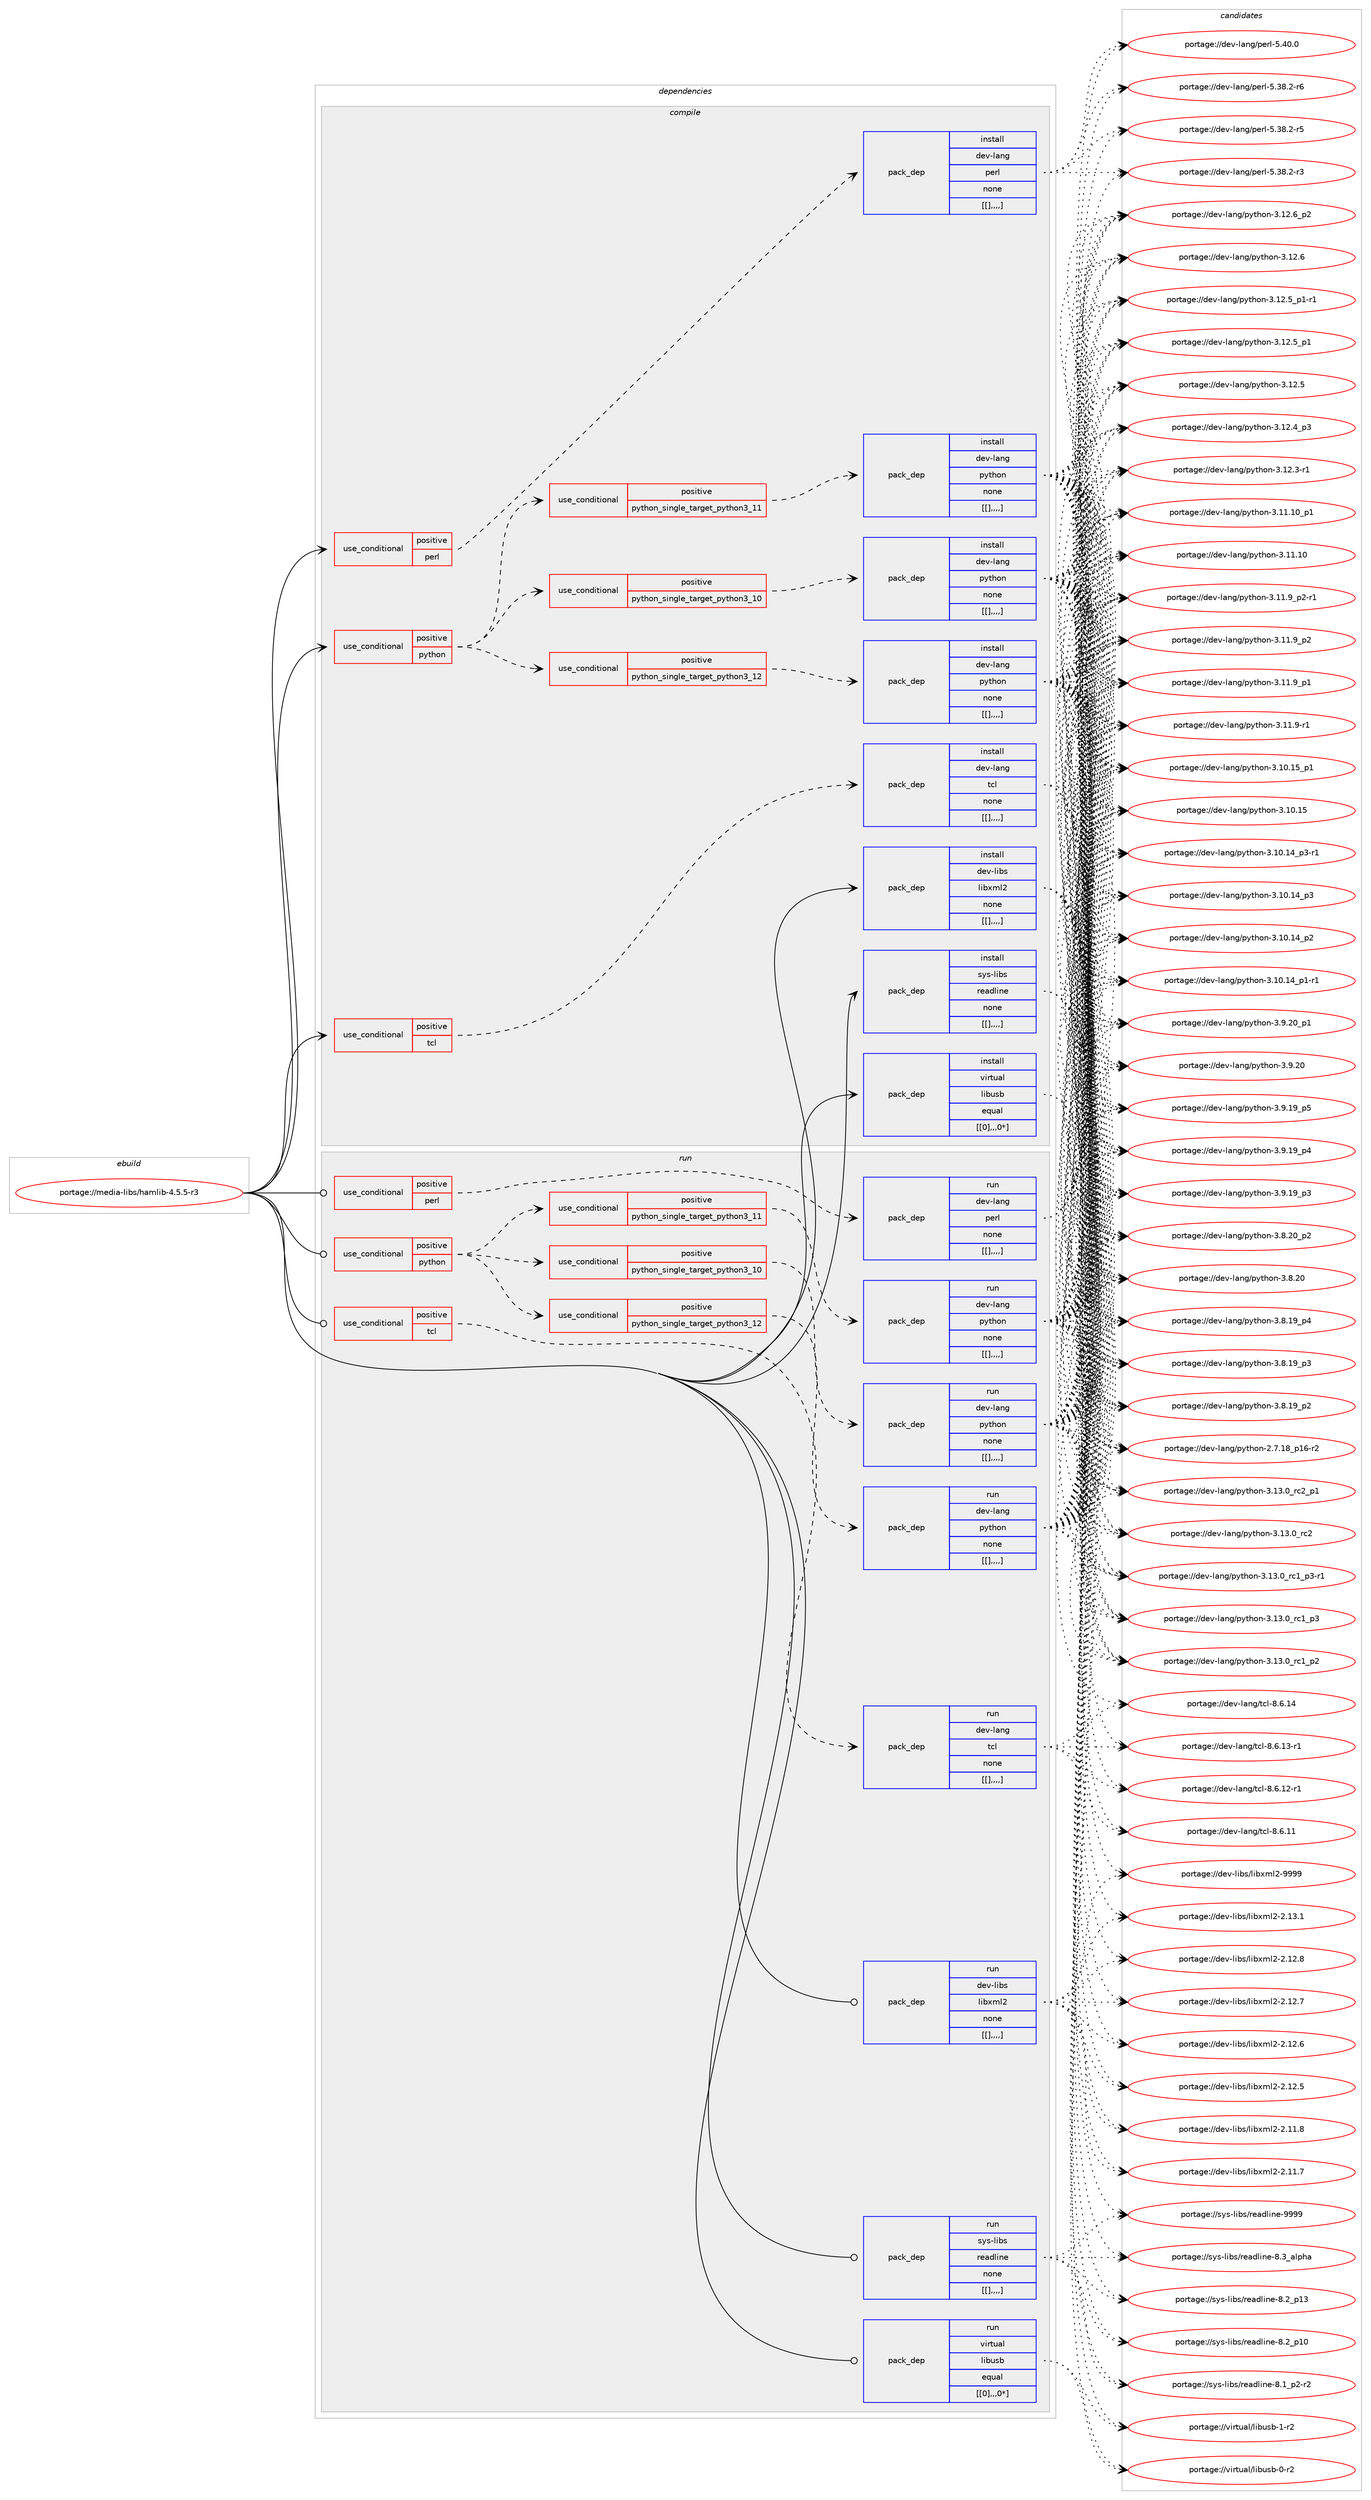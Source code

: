 digraph prolog {

# *************
# Graph options
# *************

newrank=true;
concentrate=true;
compound=true;
graph [rankdir=LR,fontname=Helvetica,fontsize=10,ranksep=1.5];#, ranksep=2.5, nodesep=0.2];
edge  [arrowhead=vee];
node  [fontname=Helvetica,fontsize=10];

# **********
# The ebuild
# **********

subgraph cluster_leftcol {
color=gray;
label=<<i>ebuild</i>>;
id [label="portage://media-libs/hamlib-4.5.5-r3", color=red, width=4, href="../media-libs/hamlib-4.5.5-r3.svg"];
}

# ****************
# The dependencies
# ****************

subgraph cluster_midcol {
color=gray;
label=<<i>dependencies</i>>;
subgraph cluster_compile {
fillcolor="#eeeeee";
style=filled;
label=<<i>compile</i>>;
subgraph cond78599 {
dependency308262 [label=<<TABLE BORDER="0" CELLBORDER="1" CELLSPACING="0" CELLPADDING="4"><TR><TD ROWSPAN="3" CELLPADDING="10">use_conditional</TD></TR><TR><TD>positive</TD></TR><TR><TD>perl</TD></TR></TABLE>>, shape=none, color=red];
subgraph pack227260 {
dependency308263 [label=<<TABLE BORDER="0" CELLBORDER="1" CELLSPACING="0" CELLPADDING="4" WIDTH="220"><TR><TD ROWSPAN="6" CELLPADDING="30">pack_dep</TD></TR><TR><TD WIDTH="110">install</TD></TR><TR><TD>dev-lang</TD></TR><TR><TD>perl</TD></TR><TR><TD>none</TD></TR><TR><TD>[[],,,,]</TD></TR></TABLE>>, shape=none, color=blue];
}
dependency308262:e -> dependency308263:w [weight=20,style="dashed",arrowhead="vee"];
}
id:e -> dependency308262:w [weight=20,style="solid",arrowhead="vee"];
subgraph cond78600 {
dependency308264 [label=<<TABLE BORDER="0" CELLBORDER="1" CELLSPACING="0" CELLPADDING="4"><TR><TD ROWSPAN="3" CELLPADDING="10">use_conditional</TD></TR><TR><TD>positive</TD></TR><TR><TD>python</TD></TR></TABLE>>, shape=none, color=red];
subgraph cond78601 {
dependency308265 [label=<<TABLE BORDER="0" CELLBORDER="1" CELLSPACING="0" CELLPADDING="4"><TR><TD ROWSPAN="3" CELLPADDING="10">use_conditional</TD></TR><TR><TD>positive</TD></TR><TR><TD>python_single_target_python3_10</TD></TR></TABLE>>, shape=none, color=red];
subgraph pack227261 {
dependency308266 [label=<<TABLE BORDER="0" CELLBORDER="1" CELLSPACING="0" CELLPADDING="4" WIDTH="220"><TR><TD ROWSPAN="6" CELLPADDING="30">pack_dep</TD></TR><TR><TD WIDTH="110">install</TD></TR><TR><TD>dev-lang</TD></TR><TR><TD>python</TD></TR><TR><TD>none</TD></TR><TR><TD>[[],,,,]</TD></TR></TABLE>>, shape=none, color=blue];
}
dependency308265:e -> dependency308266:w [weight=20,style="dashed",arrowhead="vee"];
}
dependency308264:e -> dependency308265:w [weight=20,style="dashed",arrowhead="vee"];
subgraph cond78602 {
dependency308267 [label=<<TABLE BORDER="0" CELLBORDER="1" CELLSPACING="0" CELLPADDING="4"><TR><TD ROWSPAN="3" CELLPADDING="10">use_conditional</TD></TR><TR><TD>positive</TD></TR><TR><TD>python_single_target_python3_11</TD></TR></TABLE>>, shape=none, color=red];
subgraph pack227262 {
dependency308268 [label=<<TABLE BORDER="0" CELLBORDER="1" CELLSPACING="0" CELLPADDING="4" WIDTH="220"><TR><TD ROWSPAN="6" CELLPADDING="30">pack_dep</TD></TR><TR><TD WIDTH="110">install</TD></TR><TR><TD>dev-lang</TD></TR><TR><TD>python</TD></TR><TR><TD>none</TD></TR><TR><TD>[[],,,,]</TD></TR></TABLE>>, shape=none, color=blue];
}
dependency308267:e -> dependency308268:w [weight=20,style="dashed",arrowhead="vee"];
}
dependency308264:e -> dependency308267:w [weight=20,style="dashed",arrowhead="vee"];
subgraph cond78603 {
dependency308269 [label=<<TABLE BORDER="0" CELLBORDER="1" CELLSPACING="0" CELLPADDING="4"><TR><TD ROWSPAN="3" CELLPADDING="10">use_conditional</TD></TR><TR><TD>positive</TD></TR><TR><TD>python_single_target_python3_12</TD></TR></TABLE>>, shape=none, color=red];
subgraph pack227263 {
dependency308270 [label=<<TABLE BORDER="0" CELLBORDER="1" CELLSPACING="0" CELLPADDING="4" WIDTH="220"><TR><TD ROWSPAN="6" CELLPADDING="30">pack_dep</TD></TR><TR><TD WIDTH="110">install</TD></TR><TR><TD>dev-lang</TD></TR><TR><TD>python</TD></TR><TR><TD>none</TD></TR><TR><TD>[[],,,,]</TD></TR></TABLE>>, shape=none, color=blue];
}
dependency308269:e -> dependency308270:w [weight=20,style="dashed",arrowhead="vee"];
}
dependency308264:e -> dependency308269:w [weight=20,style="dashed",arrowhead="vee"];
}
id:e -> dependency308264:w [weight=20,style="solid",arrowhead="vee"];
subgraph cond78604 {
dependency308271 [label=<<TABLE BORDER="0" CELLBORDER="1" CELLSPACING="0" CELLPADDING="4"><TR><TD ROWSPAN="3" CELLPADDING="10">use_conditional</TD></TR><TR><TD>positive</TD></TR><TR><TD>tcl</TD></TR></TABLE>>, shape=none, color=red];
subgraph pack227264 {
dependency308272 [label=<<TABLE BORDER="0" CELLBORDER="1" CELLSPACING="0" CELLPADDING="4" WIDTH="220"><TR><TD ROWSPAN="6" CELLPADDING="30">pack_dep</TD></TR><TR><TD WIDTH="110">install</TD></TR><TR><TD>dev-lang</TD></TR><TR><TD>tcl</TD></TR><TR><TD>none</TD></TR><TR><TD>[[],,,,]</TD></TR></TABLE>>, shape=none, color=blue];
}
dependency308271:e -> dependency308272:w [weight=20,style="dashed",arrowhead="vee"];
}
id:e -> dependency308271:w [weight=20,style="solid",arrowhead="vee"];
subgraph pack227265 {
dependency308273 [label=<<TABLE BORDER="0" CELLBORDER="1" CELLSPACING="0" CELLPADDING="4" WIDTH="220"><TR><TD ROWSPAN="6" CELLPADDING="30">pack_dep</TD></TR><TR><TD WIDTH="110">install</TD></TR><TR><TD>dev-libs</TD></TR><TR><TD>libxml2</TD></TR><TR><TD>none</TD></TR><TR><TD>[[],,,,]</TD></TR></TABLE>>, shape=none, color=blue];
}
id:e -> dependency308273:w [weight=20,style="solid",arrowhead="vee"];
subgraph pack227266 {
dependency308274 [label=<<TABLE BORDER="0" CELLBORDER="1" CELLSPACING="0" CELLPADDING="4" WIDTH="220"><TR><TD ROWSPAN="6" CELLPADDING="30">pack_dep</TD></TR><TR><TD WIDTH="110">install</TD></TR><TR><TD>sys-libs</TD></TR><TR><TD>readline</TD></TR><TR><TD>none</TD></TR><TR><TD>[[],,,,]</TD></TR></TABLE>>, shape=none, color=blue];
}
id:e -> dependency308274:w [weight=20,style="solid",arrowhead="vee"];
subgraph pack227267 {
dependency308275 [label=<<TABLE BORDER="0" CELLBORDER="1" CELLSPACING="0" CELLPADDING="4" WIDTH="220"><TR><TD ROWSPAN="6" CELLPADDING="30">pack_dep</TD></TR><TR><TD WIDTH="110">install</TD></TR><TR><TD>virtual</TD></TR><TR><TD>libusb</TD></TR><TR><TD>equal</TD></TR><TR><TD>[[0],,,0*]</TD></TR></TABLE>>, shape=none, color=blue];
}
id:e -> dependency308275:w [weight=20,style="solid",arrowhead="vee"];
}
subgraph cluster_compileandrun {
fillcolor="#eeeeee";
style=filled;
label=<<i>compile and run</i>>;
}
subgraph cluster_run {
fillcolor="#eeeeee";
style=filled;
label=<<i>run</i>>;
subgraph cond78605 {
dependency308276 [label=<<TABLE BORDER="0" CELLBORDER="1" CELLSPACING="0" CELLPADDING="4"><TR><TD ROWSPAN="3" CELLPADDING="10">use_conditional</TD></TR><TR><TD>positive</TD></TR><TR><TD>perl</TD></TR></TABLE>>, shape=none, color=red];
subgraph pack227268 {
dependency308277 [label=<<TABLE BORDER="0" CELLBORDER="1" CELLSPACING="0" CELLPADDING="4" WIDTH="220"><TR><TD ROWSPAN="6" CELLPADDING="30">pack_dep</TD></TR><TR><TD WIDTH="110">run</TD></TR><TR><TD>dev-lang</TD></TR><TR><TD>perl</TD></TR><TR><TD>none</TD></TR><TR><TD>[[],,,,]</TD></TR></TABLE>>, shape=none, color=blue];
}
dependency308276:e -> dependency308277:w [weight=20,style="dashed",arrowhead="vee"];
}
id:e -> dependency308276:w [weight=20,style="solid",arrowhead="odot"];
subgraph cond78606 {
dependency308278 [label=<<TABLE BORDER="0" CELLBORDER="1" CELLSPACING="0" CELLPADDING="4"><TR><TD ROWSPAN="3" CELLPADDING="10">use_conditional</TD></TR><TR><TD>positive</TD></TR><TR><TD>python</TD></TR></TABLE>>, shape=none, color=red];
subgraph cond78607 {
dependency308279 [label=<<TABLE BORDER="0" CELLBORDER="1" CELLSPACING="0" CELLPADDING="4"><TR><TD ROWSPAN="3" CELLPADDING="10">use_conditional</TD></TR><TR><TD>positive</TD></TR><TR><TD>python_single_target_python3_10</TD></TR></TABLE>>, shape=none, color=red];
subgraph pack227269 {
dependency308280 [label=<<TABLE BORDER="0" CELLBORDER="1" CELLSPACING="0" CELLPADDING="4" WIDTH="220"><TR><TD ROWSPAN="6" CELLPADDING="30">pack_dep</TD></TR><TR><TD WIDTH="110">run</TD></TR><TR><TD>dev-lang</TD></TR><TR><TD>python</TD></TR><TR><TD>none</TD></TR><TR><TD>[[],,,,]</TD></TR></TABLE>>, shape=none, color=blue];
}
dependency308279:e -> dependency308280:w [weight=20,style="dashed",arrowhead="vee"];
}
dependency308278:e -> dependency308279:w [weight=20,style="dashed",arrowhead="vee"];
subgraph cond78608 {
dependency308281 [label=<<TABLE BORDER="0" CELLBORDER="1" CELLSPACING="0" CELLPADDING="4"><TR><TD ROWSPAN="3" CELLPADDING="10">use_conditional</TD></TR><TR><TD>positive</TD></TR><TR><TD>python_single_target_python3_11</TD></TR></TABLE>>, shape=none, color=red];
subgraph pack227270 {
dependency308282 [label=<<TABLE BORDER="0" CELLBORDER="1" CELLSPACING="0" CELLPADDING="4" WIDTH="220"><TR><TD ROWSPAN="6" CELLPADDING="30">pack_dep</TD></TR><TR><TD WIDTH="110">run</TD></TR><TR><TD>dev-lang</TD></TR><TR><TD>python</TD></TR><TR><TD>none</TD></TR><TR><TD>[[],,,,]</TD></TR></TABLE>>, shape=none, color=blue];
}
dependency308281:e -> dependency308282:w [weight=20,style="dashed",arrowhead="vee"];
}
dependency308278:e -> dependency308281:w [weight=20,style="dashed",arrowhead="vee"];
subgraph cond78609 {
dependency308283 [label=<<TABLE BORDER="0" CELLBORDER="1" CELLSPACING="0" CELLPADDING="4"><TR><TD ROWSPAN="3" CELLPADDING="10">use_conditional</TD></TR><TR><TD>positive</TD></TR><TR><TD>python_single_target_python3_12</TD></TR></TABLE>>, shape=none, color=red];
subgraph pack227271 {
dependency308284 [label=<<TABLE BORDER="0" CELLBORDER="1" CELLSPACING="0" CELLPADDING="4" WIDTH="220"><TR><TD ROWSPAN="6" CELLPADDING="30">pack_dep</TD></TR><TR><TD WIDTH="110">run</TD></TR><TR><TD>dev-lang</TD></TR><TR><TD>python</TD></TR><TR><TD>none</TD></TR><TR><TD>[[],,,,]</TD></TR></TABLE>>, shape=none, color=blue];
}
dependency308283:e -> dependency308284:w [weight=20,style="dashed",arrowhead="vee"];
}
dependency308278:e -> dependency308283:w [weight=20,style="dashed",arrowhead="vee"];
}
id:e -> dependency308278:w [weight=20,style="solid",arrowhead="odot"];
subgraph cond78610 {
dependency308285 [label=<<TABLE BORDER="0" CELLBORDER="1" CELLSPACING="0" CELLPADDING="4"><TR><TD ROWSPAN="3" CELLPADDING="10">use_conditional</TD></TR><TR><TD>positive</TD></TR><TR><TD>tcl</TD></TR></TABLE>>, shape=none, color=red];
subgraph pack227272 {
dependency308286 [label=<<TABLE BORDER="0" CELLBORDER="1" CELLSPACING="0" CELLPADDING="4" WIDTH="220"><TR><TD ROWSPAN="6" CELLPADDING="30">pack_dep</TD></TR><TR><TD WIDTH="110">run</TD></TR><TR><TD>dev-lang</TD></TR><TR><TD>tcl</TD></TR><TR><TD>none</TD></TR><TR><TD>[[],,,,]</TD></TR></TABLE>>, shape=none, color=blue];
}
dependency308285:e -> dependency308286:w [weight=20,style="dashed",arrowhead="vee"];
}
id:e -> dependency308285:w [weight=20,style="solid",arrowhead="odot"];
subgraph pack227273 {
dependency308287 [label=<<TABLE BORDER="0" CELLBORDER="1" CELLSPACING="0" CELLPADDING="4" WIDTH="220"><TR><TD ROWSPAN="6" CELLPADDING="30">pack_dep</TD></TR><TR><TD WIDTH="110">run</TD></TR><TR><TD>dev-libs</TD></TR><TR><TD>libxml2</TD></TR><TR><TD>none</TD></TR><TR><TD>[[],,,,]</TD></TR></TABLE>>, shape=none, color=blue];
}
id:e -> dependency308287:w [weight=20,style="solid",arrowhead="odot"];
subgraph pack227274 {
dependency308288 [label=<<TABLE BORDER="0" CELLBORDER="1" CELLSPACING="0" CELLPADDING="4" WIDTH="220"><TR><TD ROWSPAN="6" CELLPADDING="30">pack_dep</TD></TR><TR><TD WIDTH="110">run</TD></TR><TR><TD>sys-libs</TD></TR><TR><TD>readline</TD></TR><TR><TD>none</TD></TR><TR><TD>[[],,,,]</TD></TR></TABLE>>, shape=none, color=blue];
}
id:e -> dependency308288:w [weight=20,style="solid",arrowhead="odot"];
subgraph pack227275 {
dependency308289 [label=<<TABLE BORDER="0" CELLBORDER="1" CELLSPACING="0" CELLPADDING="4" WIDTH="220"><TR><TD ROWSPAN="6" CELLPADDING="30">pack_dep</TD></TR><TR><TD WIDTH="110">run</TD></TR><TR><TD>virtual</TD></TR><TR><TD>libusb</TD></TR><TR><TD>equal</TD></TR><TR><TD>[[0],,,0*]</TD></TR></TABLE>>, shape=none, color=blue];
}
id:e -> dependency308289:w [weight=20,style="solid",arrowhead="odot"];
}
}

# **************
# The candidates
# **************

subgraph cluster_choices {
rank=same;
color=gray;
label=<<i>candidates</i>>;

subgraph choice227260 {
color=black;
nodesep=1;
choice10010111845108971101034711210111410845534652484648 [label="portage://dev-lang/perl-5.40.0", color=red, width=4,href="../dev-lang/perl-5.40.0.svg"];
choice100101118451089711010347112101114108455346515646504511454 [label="portage://dev-lang/perl-5.38.2-r6", color=red, width=4,href="../dev-lang/perl-5.38.2-r6.svg"];
choice100101118451089711010347112101114108455346515646504511453 [label="portage://dev-lang/perl-5.38.2-r5", color=red, width=4,href="../dev-lang/perl-5.38.2-r5.svg"];
choice100101118451089711010347112101114108455346515646504511451 [label="portage://dev-lang/perl-5.38.2-r3", color=red, width=4,href="../dev-lang/perl-5.38.2-r3.svg"];
dependency308263:e -> choice10010111845108971101034711210111410845534652484648:w [style=dotted,weight="100"];
dependency308263:e -> choice100101118451089711010347112101114108455346515646504511454:w [style=dotted,weight="100"];
dependency308263:e -> choice100101118451089711010347112101114108455346515646504511453:w [style=dotted,weight="100"];
dependency308263:e -> choice100101118451089711010347112101114108455346515646504511451:w [style=dotted,weight="100"];
}
subgraph choice227261 {
color=black;
nodesep=1;
choice100101118451089711010347112121116104111110455146495146489511499509511249 [label="portage://dev-lang/python-3.13.0_rc2_p1", color=red, width=4,href="../dev-lang/python-3.13.0_rc2_p1.svg"];
choice10010111845108971101034711212111610411111045514649514648951149950 [label="portage://dev-lang/python-3.13.0_rc2", color=red, width=4,href="../dev-lang/python-3.13.0_rc2.svg"];
choice1001011184510897110103471121211161041111104551464951464895114994995112514511449 [label="portage://dev-lang/python-3.13.0_rc1_p3-r1", color=red, width=4,href="../dev-lang/python-3.13.0_rc1_p3-r1.svg"];
choice100101118451089711010347112121116104111110455146495146489511499499511251 [label="portage://dev-lang/python-3.13.0_rc1_p3", color=red, width=4,href="../dev-lang/python-3.13.0_rc1_p3.svg"];
choice100101118451089711010347112121116104111110455146495146489511499499511250 [label="portage://dev-lang/python-3.13.0_rc1_p2", color=red, width=4,href="../dev-lang/python-3.13.0_rc1_p2.svg"];
choice100101118451089711010347112121116104111110455146495046549511250 [label="portage://dev-lang/python-3.12.6_p2", color=red, width=4,href="../dev-lang/python-3.12.6_p2.svg"];
choice10010111845108971101034711212111610411111045514649504654 [label="portage://dev-lang/python-3.12.6", color=red, width=4,href="../dev-lang/python-3.12.6.svg"];
choice1001011184510897110103471121211161041111104551464950465395112494511449 [label="portage://dev-lang/python-3.12.5_p1-r1", color=red, width=4,href="../dev-lang/python-3.12.5_p1-r1.svg"];
choice100101118451089711010347112121116104111110455146495046539511249 [label="portage://dev-lang/python-3.12.5_p1", color=red, width=4,href="../dev-lang/python-3.12.5_p1.svg"];
choice10010111845108971101034711212111610411111045514649504653 [label="portage://dev-lang/python-3.12.5", color=red, width=4,href="../dev-lang/python-3.12.5.svg"];
choice100101118451089711010347112121116104111110455146495046529511251 [label="portage://dev-lang/python-3.12.4_p3", color=red, width=4,href="../dev-lang/python-3.12.4_p3.svg"];
choice100101118451089711010347112121116104111110455146495046514511449 [label="portage://dev-lang/python-3.12.3-r1", color=red, width=4,href="../dev-lang/python-3.12.3-r1.svg"];
choice10010111845108971101034711212111610411111045514649494649489511249 [label="portage://dev-lang/python-3.11.10_p1", color=red, width=4,href="../dev-lang/python-3.11.10_p1.svg"];
choice1001011184510897110103471121211161041111104551464949464948 [label="portage://dev-lang/python-3.11.10", color=red, width=4,href="../dev-lang/python-3.11.10.svg"];
choice1001011184510897110103471121211161041111104551464949465795112504511449 [label="portage://dev-lang/python-3.11.9_p2-r1", color=red, width=4,href="../dev-lang/python-3.11.9_p2-r1.svg"];
choice100101118451089711010347112121116104111110455146494946579511250 [label="portage://dev-lang/python-3.11.9_p2", color=red, width=4,href="../dev-lang/python-3.11.9_p2.svg"];
choice100101118451089711010347112121116104111110455146494946579511249 [label="portage://dev-lang/python-3.11.9_p1", color=red, width=4,href="../dev-lang/python-3.11.9_p1.svg"];
choice100101118451089711010347112121116104111110455146494946574511449 [label="portage://dev-lang/python-3.11.9-r1", color=red, width=4,href="../dev-lang/python-3.11.9-r1.svg"];
choice10010111845108971101034711212111610411111045514649484649539511249 [label="portage://dev-lang/python-3.10.15_p1", color=red, width=4,href="../dev-lang/python-3.10.15_p1.svg"];
choice1001011184510897110103471121211161041111104551464948464953 [label="portage://dev-lang/python-3.10.15", color=red, width=4,href="../dev-lang/python-3.10.15.svg"];
choice100101118451089711010347112121116104111110455146494846495295112514511449 [label="portage://dev-lang/python-3.10.14_p3-r1", color=red, width=4,href="../dev-lang/python-3.10.14_p3-r1.svg"];
choice10010111845108971101034711212111610411111045514649484649529511251 [label="portage://dev-lang/python-3.10.14_p3", color=red, width=4,href="../dev-lang/python-3.10.14_p3.svg"];
choice10010111845108971101034711212111610411111045514649484649529511250 [label="portage://dev-lang/python-3.10.14_p2", color=red, width=4,href="../dev-lang/python-3.10.14_p2.svg"];
choice100101118451089711010347112121116104111110455146494846495295112494511449 [label="portage://dev-lang/python-3.10.14_p1-r1", color=red, width=4,href="../dev-lang/python-3.10.14_p1-r1.svg"];
choice100101118451089711010347112121116104111110455146574650489511249 [label="portage://dev-lang/python-3.9.20_p1", color=red, width=4,href="../dev-lang/python-3.9.20_p1.svg"];
choice10010111845108971101034711212111610411111045514657465048 [label="portage://dev-lang/python-3.9.20", color=red, width=4,href="../dev-lang/python-3.9.20.svg"];
choice100101118451089711010347112121116104111110455146574649579511253 [label="portage://dev-lang/python-3.9.19_p5", color=red, width=4,href="../dev-lang/python-3.9.19_p5.svg"];
choice100101118451089711010347112121116104111110455146574649579511252 [label="portage://dev-lang/python-3.9.19_p4", color=red, width=4,href="../dev-lang/python-3.9.19_p4.svg"];
choice100101118451089711010347112121116104111110455146574649579511251 [label="portage://dev-lang/python-3.9.19_p3", color=red, width=4,href="../dev-lang/python-3.9.19_p3.svg"];
choice100101118451089711010347112121116104111110455146564650489511250 [label="portage://dev-lang/python-3.8.20_p2", color=red, width=4,href="../dev-lang/python-3.8.20_p2.svg"];
choice10010111845108971101034711212111610411111045514656465048 [label="portage://dev-lang/python-3.8.20", color=red, width=4,href="../dev-lang/python-3.8.20.svg"];
choice100101118451089711010347112121116104111110455146564649579511252 [label="portage://dev-lang/python-3.8.19_p4", color=red, width=4,href="../dev-lang/python-3.8.19_p4.svg"];
choice100101118451089711010347112121116104111110455146564649579511251 [label="portage://dev-lang/python-3.8.19_p3", color=red, width=4,href="../dev-lang/python-3.8.19_p3.svg"];
choice100101118451089711010347112121116104111110455146564649579511250 [label="portage://dev-lang/python-3.8.19_p2", color=red, width=4,href="../dev-lang/python-3.8.19_p2.svg"];
choice100101118451089711010347112121116104111110455046554649569511249544511450 [label="portage://dev-lang/python-2.7.18_p16-r2", color=red, width=4,href="../dev-lang/python-2.7.18_p16-r2.svg"];
dependency308266:e -> choice100101118451089711010347112121116104111110455146495146489511499509511249:w [style=dotted,weight="100"];
dependency308266:e -> choice10010111845108971101034711212111610411111045514649514648951149950:w [style=dotted,weight="100"];
dependency308266:e -> choice1001011184510897110103471121211161041111104551464951464895114994995112514511449:w [style=dotted,weight="100"];
dependency308266:e -> choice100101118451089711010347112121116104111110455146495146489511499499511251:w [style=dotted,weight="100"];
dependency308266:e -> choice100101118451089711010347112121116104111110455146495146489511499499511250:w [style=dotted,weight="100"];
dependency308266:e -> choice100101118451089711010347112121116104111110455146495046549511250:w [style=dotted,weight="100"];
dependency308266:e -> choice10010111845108971101034711212111610411111045514649504654:w [style=dotted,weight="100"];
dependency308266:e -> choice1001011184510897110103471121211161041111104551464950465395112494511449:w [style=dotted,weight="100"];
dependency308266:e -> choice100101118451089711010347112121116104111110455146495046539511249:w [style=dotted,weight="100"];
dependency308266:e -> choice10010111845108971101034711212111610411111045514649504653:w [style=dotted,weight="100"];
dependency308266:e -> choice100101118451089711010347112121116104111110455146495046529511251:w [style=dotted,weight="100"];
dependency308266:e -> choice100101118451089711010347112121116104111110455146495046514511449:w [style=dotted,weight="100"];
dependency308266:e -> choice10010111845108971101034711212111610411111045514649494649489511249:w [style=dotted,weight="100"];
dependency308266:e -> choice1001011184510897110103471121211161041111104551464949464948:w [style=dotted,weight="100"];
dependency308266:e -> choice1001011184510897110103471121211161041111104551464949465795112504511449:w [style=dotted,weight="100"];
dependency308266:e -> choice100101118451089711010347112121116104111110455146494946579511250:w [style=dotted,weight="100"];
dependency308266:e -> choice100101118451089711010347112121116104111110455146494946579511249:w [style=dotted,weight="100"];
dependency308266:e -> choice100101118451089711010347112121116104111110455146494946574511449:w [style=dotted,weight="100"];
dependency308266:e -> choice10010111845108971101034711212111610411111045514649484649539511249:w [style=dotted,weight="100"];
dependency308266:e -> choice1001011184510897110103471121211161041111104551464948464953:w [style=dotted,weight="100"];
dependency308266:e -> choice100101118451089711010347112121116104111110455146494846495295112514511449:w [style=dotted,weight="100"];
dependency308266:e -> choice10010111845108971101034711212111610411111045514649484649529511251:w [style=dotted,weight="100"];
dependency308266:e -> choice10010111845108971101034711212111610411111045514649484649529511250:w [style=dotted,weight="100"];
dependency308266:e -> choice100101118451089711010347112121116104111110455146494846495295112494511449:w [style=dotted,weight="100"];
dependency308266:e -> choice100101118451089711010347112121116104111110455146574650489511249:w [style=dotted,weight="100"];
dependency308266:e -> choice10010111845108971101034711212111610411111045514657465048:w [style=dotted,weight="100"];
dependency308266:e -> choice100101118451089711010347112121116104111110455146574649579511253:w [style=dotted,weight="100"];
dependency308266:e -> choice100101118451089711010347112121116104111110455146574649579511252:w [style=dotted,weight="100"];
dependency308266:e -> choice100101118451089711010347112121116104111110455146574649579511251:w [style=dotted,weight="100"];
dependency308266:e -> choice100101118451089711010347112121116104111110455146564650489511250:w [style=dotted,weight="100"];
dependency308266:e -> choice10010111845108971101034711212111610411111045514656465048:w [style=dotted,weight="100"];
dependency308266:e -> choice100101118451089711010347112121116104111110455146564649579511252:w [style=dotted,weight="100"];
dependency308266:e -> choice100101118451089711010347112121116104111110455146564649579511251:w [style=dotted,weight="100"];
dependency308266:e -> choice100101118451089711010347112121116104111110455146564649579511250:w [style=dotted,weight="100"];
dependency308266:e -> choice100101118451089711010347112121116104111110455046554649569511249544511450:w [style=dotted,weight="100"];
}
subgraph choice227262 {
color=black;
nodesep=1;
choice100101118451089711010347112121116104111110455146495146489511499509511249 [label="portage://dev-lang/python-3.13.0_rc2_p1", color=red, width=4,href="../dev-lang/python-3.13.0_rc2_p1.svg"];
choice10010111845108971101034711212111610411111045514649514648951149950 [label="portage://dev-lang/python-3.13.0_rc2", color=red, width=4,href="../dev-lang/python-3.13.0_rc2.svg"];
choice1001011184510897110103471121211161041111104551464951464895114994995112514511449 [label="portage://dev-lang/python-3.13.0_rc1_p3-r1", color=red, width=4,href="../dev-lang/python-3.13.0_rc1_p3-r1.svg"];
choice100101118451089711010347112121116104111110455146495146489511499499511251 [label="portage://dev-lang/python-3.13.0_rc1_p3", color=red, width=4,href="../dev-lang/python-3.13.0_rc1_p3.svg"];
choice100101118451089711010347112121116104111110455146495146489511499499511250 [label="portage://dev-lang/python-3.13.0_rc1_p2", color=red, width=4,href="../dev-lang/python-3.13.0_rc1_p2.svg"];
choice100101118451089711010347112121116104111110455146495046549511250 [label="portage://dev-lang/python-3.12.6_p2", color=red, width=4,href="../dev-lang/python-3.12.6_p2.svg"];
choice10010111845108971101034711212111610411111045514649504654 [label="portage://dev-lang/python-3.12.6", color=red, width=4,href="../dev-lang/python-3.12.6.svg"];
choice1001011184510897110103471121211161041111104551464950465395112494511449 [label="portage://dev-lang/python-3.12.5_p1-r1", color=red, width=4,href="../dev-lang/python-3.12.5_p1-r1.svg"];
choice100101118451089711010347112121116104111110455146495046539511249 [label="portage://dev-lang/python-3.12.5_p1", color=red, width=4,href="../dev-lang/python-3.12.5_p1.svg"];
choice10010111845108971101034711212111610411111045514649504653 [label="portage://dev-lang/python-3.12.5", color=red, width=4,href="../dev-lang/python-3.12.5.svg"];
choice100101118451089711010347112121116104111110455146495046529511251 [label="portage://dev-lang/python-3.12.4_p3", color=red, width=4,href="../dev-lang/python-3.12.4_p3.svg"];
choice100101118451089711010347112121116104111110455146495046514511449 [label="portage://dev-lang/python-3.12.3-r1", color=red, width=4,href="../dev-lang/python-3.12.3-r1.svg"];
choice10010111845108971101034711212111610411111045514649494649489511249 [label="portage://dev-lang/python-3.11.10_p1", color=red, width=4,href="../dev-lang/python-3.11.10_p1.svg"];
choice1001011184510897110103471121211161041111104551464949464948 [label="portage://dev-lang/python-3.11.10", color=red, width=4,href="../dev-lang/python-3.11.10.svg"];
choice1001011184510897110103471121211161041111104551464949465795112504511449 [label="portage://dev-lang/python-3.11.9_p2-r1", color=red, width=4,href="../dev-lang/python-3.11.9_p2-r1.svg"];
choice100101118451089711010347112121116104111110455146494946579511250 [label="portage://dev-lang/python-3.11.9_p2", color=red, width=4,href="../dev-lang/python-3.11.9_p2.svg"];
choice100101118451089711010347112121116104111110455146494946579511249 [label="portage://dev-lang/python-3.11.9_p1", color=red, width=4,href="../dev-lang/python-3.11.9_p1.svg"];
choice100101118451089711010347112121116104111110455146494946574511449 [label="portage://dev-lang/python-3.11.9-r1", color=red, width=4,href="../dev-lang/python-3.11.9-r1.svg"];
choice10010111845108971101034711212111610411111045514649484649539511249 [label="portage://dev-lang/python-3.10.15_p1", color=red, width=4,href="../dev-lang/python-3.10.15_p1.svg"];
choice1001011184510897110103471121211161041111104551464948464953 [label="portage://dev-lang/python-3.10.15", color=red, width=4,href="../dev-lang/python-3.10.15.svg"];
choice100101118451089711010347112121116104111110455146494846495295112514511449 [label="portage://dev-lang/python-3.10.14_p3-r1", color=red, width=4,href="../dev-lang/python-3.10.14_p3-r1.svg"];
choice10010111845108971101034711212111610411111045514649484649529511251 [label="portage://dev-lang/python-3.10.14_p3", color=red, width=4,href="../dev-lang/python-3.10.14_p3.svg"];
choice10010111845108971101034711212111610411111045514649484649529511250 [label="portage://dev-lang/python-3.10.14_p2", color=red, width=4,href="../dev-lang/python-3.10.14_p2.svg"];
choice100101118451089711010347112121116104111110455146494846495295112494511449 [label="portage://dev-lang/python-3.10.14_p1-r1", color=red, width=4,href="../dev-lang/python-3.10.14_p1-r1.svg"];
choice100101118451089711010347112121116104111110455146574650489511249 [label="portage://dev-lang/python-3.9.20_p1", color=red, width=4,href="../dev-lang/python-3.9.20_p1.svg"];
choice10010111845108971101034711212111610411111045514657465048 [label="portage://dev-lang/python-3.9.20", color=red, width=4,href="../dev-lang/python-3.9.20.svg"];
choice100101118451089711010347112121116104111110455146574649579511253 [label="portage://dev-lang/python-3.9.19_p5", color=red, width=4,href="../dev-lang/python-3.9.19_p5.svg"];
choice100101118451089711010347112121116104111110455146574649579511252 [label="portage://dev-lang/python-3.9.19_p4", color=red, width=4,href="../dev-lang/python-3.9.19_p4.svg"];
choice100101118451089711010347112121116104111110455146574649579511251 [label="portage://dev-lang/python-3.9.19_p3", color=red, width=4,href="../dev-lang/python-3.9.19_p3.svg"];
choice100101118451089711010347112121116104111110455146564650489511250 [label="portage://dev-lang/python-3.8.20_p2", color=red, width=4,href="../dev-lang/python-3.8.20_p2.svg"];
choice10010111845108971101034711212111610411111045514656465048 [label="portage://dev-lang/python-3.8.20", color=red, width=4,href="../dev-lang/python-3.8.20.svg"];
choice100101118451089711010347112121116104111110455146564649579511252 [label="portage://dev-lang/python-3.8.19_p4", color=red, width=4,href="../dev-lang/python-3.8.19_p4.svg"];
choice100101118451089711010347112121116104111110455146564649579511251 [label="portage://dev-lang/python-3.8.19_p3", color=red, width=4,href="../dev-lang/python-3.8.19_p3.svg"];
choice100101118451089711010347112121116104111110455146564649579511250 [label="portage://dev-lang/python-3.8.19_p2", color=red, width=4,href="../dev-lang/python-3.8.19_p2.svg"];
choice100101118451089711010347112121116104111110455046554649569511249544511450 [label="portage://dev-lang/python-2.7.18_p16-r2", color=red, width=4,href="../dev-lang/python-2.7.18_p16-r2.svg"];
dependency308268:e -> choice100101118451089711010347112121116104111110455146495146489511499509511249:w [style=dotted,weight="100"];
dependency308268:e -> choice10010111845108971101034711212111610411111045514649514648951149950:w [style=dotted,weight="100"];
dependency308268:e -> choice1001011184510897110103471121211161041111104551464951464895114994995112514511449:w [style=dotted,weight="100"];
dependency308268:e -> choice100101118451089711010347112121116104111110455146495146489511499499511251:w [style=dotted,weight="100"];
dependency308268:e -> choice100101118451089711010347112121116104111110455146495146489511499499511250:w [style=dotted,weight="100"];
dependency308268:e -> choice100101118451089711010347112121116104111110455146495046549511250:w [style=dotted,weight="100"];
dependency308268:e -> choice10010111845108971101034711212111610411111045514649504654:w [style=dotted,weight="100"];
dependency308268:e -> choice1001011184510897110103471121211161041111104551464950465395112494511449:w [style=dotted,weight="100"];
dependency308268:e -> choice100101118451089711010347112121116104111110455146495046539511249:w [style=dotted,weight="100"];
dependency308268:e -> choice10010111845108971101034711212111610411111045514649504653:w [style=dotted,weight="100"];
dependency308268:e -> choice100101118451089711010347112121116104111110455146495046529511251:w [style=dotted,weight="100"];
dependency308268:e -> choice100101118451089711010347112121116104111110455146495046514511449:w [style=dotted,weight="100"];
dependency308268:e -> choice10010111845108971101034711212111610411111045514649494649489511249:w [style=dotted,weight="100"];
dependency308268:e -> choice1001011184510897110103471121211161041111104551464949464948:w [style=dotted,weight="100"];
dependency308268:e -> choice1001011184510897110103471121211161041111104551464949465795112504511449:w [style=dotted,weight="100"];
dependency308268:e -> choice100101118451089711010347112121116104111110455146494946579511250:w [style=dotted,weight="100"];
dependency308268:e -> choice100101118451089711010347112121116104111110455146494946579511249:w [style=dotted,weight="100"];
dependency308268:e -> choice100101118451089711010347112121116104111110455146494946574511449:w [style=dotted,weight="100"];
dependency308268:e -> choice10010111845108971101034711212111610411111045514649484649539511249:w [style=dotted,weight="100"];
dependency308268:e -> choice1001011184510897110103471121211161041111104551464948464953:w [style=dotted,weight="100"];
dependency308268:e -> choice100101118451089711010347112121116104111110455146494846495295112514511449:w [style=dotted,weight="100"];
dependency308268:e -> choice10010111845108971101034711212111610411111045514649484649529511251:w [style=dotted,weight="100"];
dependency308268:e -> choice10010111845108971101034711212111610411111045514649484649529511250:w [style=dotted,weight="100"];
dependency308268:e -> choice100101118451089711010347112121116104111110455146494846495295112494511449:w [style=dotted,weight="100"];
dependency308268:e -> choice100101118451089711010347112121116104111110455146574650489511249:w [style=dotted,weight="100"];
dependency308268:e -> choice10010111845108971101034711212111610411111045514657465048:w [style=dotted,weight="100"];
dependency308268:e -> choice100101118451089711010347112121116104111110455146574649579511253:w [style=dotted,weight="100"];
dependency308268:e -> choice100101118451089711010347112121116104111110455146574649579511252:w [style=dotted,weight="100"];
dependency308268:e -> choice100101118451089711010347112121116104111110455146574649579511251:w [style=dotted,weight="100"];
dependency308268:e -> choice100101118451089711010347112121116104111110455146564650489511250:w [style=dotted,weight="100"];
dependency308268:e -> choice10010111845108971101034711212111610411111045514656465048:w [style=dotted,weight="100"];
dependency308268:e -> choice100101118451089711010347112121116104111110455146564649579511252:w [style=dotted,weight="100"];
dependency308268:e -> choice100101118451089711010347112121116104111110455146564649579511251:w [style=dotted,weight="100"];
dependency308268:e -> choice100101118451089711010347112121116104111110455146564649579511250:w [style=dotted,weight="100"];
dependency308268:e -> choice100101118451089711010347112121116104111110455046554649569511249544511450:w [style=dotted,weight="100"];
}
subgraph choice227263 {
color=black;
nodesep=1;
choice100101118451089711010347112121116104111110455146495146489511499509511249 [label="portage://dev-lang/python-3.13.0_rc2_p1", color=red, width=4,href="../dev-lang/python-3.13.0_rc2_p1.svg"];
choice10010111845108971101034711212111610411111045514649514648951149950 [label="portage://dev-lang/python-3.13.0_rc2", color=red, width=4,href="../dev-lang/python-3.13.0_rc2.svg"];
choice1001011184510897110103471121211161041111104551464951464895114994995112514511449 [label="portage://dev-lang/python-3.13.0_rc1_p3-r1", color=red, width=4,href="../dev-lang/python-3.13.0_rc1_p3-r1.svg"];
choice100101118451089711010347112121116104111110455146495146489511499499511251 [label="portage://dev-lang/python-3.13.0_rc1_p3", color=red, width=4,href="../dev-lang/python-3.13.0_rc1_p3.svg"];
choice100101118451089711010347112121116104111110455146495146489511499499511250 [label="portage://dev-lang/python-3.13.0_rc1_p2", color=red, width=4,href="../dev-lang/python-3.13.0_rc1_p2.svg"];
choice100101118451089711010347112121116104111110455146495046549511250 [label="portage://dev-lang/python-3.12.6_p2", color=red, width=4,href="../dev-lang/python-3.12.6_p2.svg"];
choice10010111845108971101034711212111610411111045514649504654 [label="portage://dev-lang/python-3.12.6", color=red, width=4,href="../dev-lang/python-3.12.6.svg"];
choice1001011184510897110103471121211161041111104551464950465395112494511449 [label="portage://dev-lang/python-3.12.5_p1-r1", color=red, width=4,href="../dev-lang/python-3.12.5_p1-r1.svg"];
choice100101118451089711010347112121116104111110455146495046539511249 [label="portage://dev-lang/python-3.12.5_p1", color=red, width=4,href="../dev-lang/python-3.12.5_p1.svg"];
choice10010111845108971101034711212111610411111045514649504653 [label="portage://dev-lang/python-3.12.5", color=red, width=4,href="../dev-lang/python-3.12.5.svg"];
choice100101118451089711010347112121116104111110455146495046529511251 [label="portage://dev-lang/python-3.12.4_p3", color=red, width=4,href="../dev-lang/python-3.12.4_p3.svg"];
choice100101118451089711010347112121116104111110455146495046514511449 [label="portage://dev-lang/python-3.12.3-r1", color=red, width=4,href="../dev-lang/python-3.12.3-r1.svg"];
choice10010111845108971101034711212111610411111045514649494649489511249 [label="portage://dev-lang/python-3.11.10_p1", color=red, width=4,href="../dev-lang/python-3.11.10_p1.svg"];
choice1001011184510897110103471121211161041111104551464949464948 [label="portage://dev-lang/python-3.11.10", color=red, width=4,href="../dev-lang/python-3.11.10.svg"];
choice1001011184510897110103471121211161041111104551464949465795112504511449 [label="portage://dev-lang/python-3.11.9_p2-r1", color=red, width=4,href="../dev-lang/python-3.11.9_p2-r1.svg"];
choice100101118451089711010347112121116104111110455146494946579511250 [label="portage://dev-lang/python-3.11.9_p2", color=red, width=4,href="../dev-lang/python-3.11.9_p2.svg"];
choice100101118451089711010347112121116104111110455146494946579511249 [label="portage://dev-lang/python-3.11.9_p1", color=red, width=4,href="../dev-lang/python-3.11.9_p1.svg"];
choice100101118451089711010347112121116104111110455146494946574511449 [label="portage://dev-lang/python-3.11.9-r1", color=red, width=4,href="../dev-lang/python-3.11.9-r1.svg"];
choice10010111845108971101034711212111610411111045514649484649539511249 [label="portage://dev-lang/python-3.10.15_p1", color=red, width=4,href="../dev-lang/python-3.10.15_p1.svg"];
choice1001011184510897110103471121211161041111104551464948464953 [label="portage://dev-lang/python-3.10.15", color=red, width=4,href="../dev-lang/python-3.10.15.svg"];
choice100101118451089711010347112121116104111110455146494846495295112514511449 [label="portage://dev-lang/python-3.10.14_p3-r1", color=red, width=4,href="../dev-lang/python-3.10.14_p3-r1.svg"];
choice10010111845108971101034711212111610411111045514649484649529511251 [label="portage://dev-lang/python-3.10.14_p3", color=red, width=4,href="../dev-lang/python-3.10.14_p3.svg"];
choice10010111845108971101034711212111610411111045514649484649529511250 [label="portage://dev-lang/python-3.10.14_p2", color=red, width=4,href="../dev-lang/python-3.10.14_p2.svg"];
choice100101118451089711010347112121116104111110455146494846495295112494511449 [label="portage://dev-lang/python-3.10.14_p1-r1", color=red, width=4,href="../dev-lang/python-3.10.14_p1-r1.svg"];
choice100101118451089711010347112121116104111110455146574650489511249 [label="portage://dev-lang/python-3.9.20_p1", color=red, width=4,href="../dev-lang/python-3.9.20_p1.svg"];
choice10010111845108971101034711212111610411111045514657465048 [label="portage://dev-lang/python-3.9.20", color=red, width=4,href="../dev-lang/python-3.9.20.svg"];
choice100101118451089711010347112121116104111110455146574649579511253 [label="portage://dev-lang/python-3.9.19_p5", color=red, width=4,href="../dev-lang/python-3.9.19_p5.svg"];
choice100101118451089711010347112121116104111110455146574649579511252 [label="portage://dev-lang/python-3.9.19_p4", color=red, width=4,href="../dev-lang/python-3.9.19_p4.svg"];
choice100101118451089711010347112121116104111110455146574649579511251 [label="portage://dev-lang/python-3.9.19_p3", color=red, width=4,href="../dev-lang/python-3.9.19_p3.svg"];
choice100101118451089711010347112121116104111110455146564650489511250 [label="portage://dev-lang/python-3.8.20_p2", color=red, width=4,href="../dev-lang/python-3.8.20_p2.svg"];
choice10010111845108971101034711212111610411111045514656465048 [label="portage://dev-lang/python-3.8.20", color=red, width=4,href="../dev-lang/python-3.8.20.svg"];
choice100101118451089711010347112121116104111110455146564649579511252 [label="portage://dev-lang/python-3.8.19_p4", color=red, width=4,href="../dev-lang/python-3.8.19_p4.svg"];
choice100101118451089711010347112121116104111110455146564649579511251 [label="portage://dev-lang/python-3.8.19_p3", color=red, width=4,href="../dev-lang/python-3.8.19_p3.svg"];
choice100101118451089711010347112121116104111110455146564649579511250 [label="portage://dev-lang/python-3.8.19_p2", color=red, width=4,href="../dev-lang/python-3.8.19_p2.svg"];
choice100101118451089711010347112121116104111110455046554649569511249544511450 [label="portage://dev-lang/python-2.7.18_p16-r2", color=red, width=4,href="../dev-lang/python-2.7.18_p16-r2.svg"];
dependency308270:e -> choice100101118451089711010347112121116104111110455146495146489511499509511249:w [style=dotted,weight="100"];
dependency308270:e -> choice10010111845108971101034711212111610411111045514649514648951149950:w [style=dotted,weight="100"];
dependency308270:e -> choice1001011184510897110103471121211161041111104551464951464895114994995112514511449:w [style=dotted,weight="100"];
dependency308270:e -> choice100101118451089711010347112121116104111110455146495146489511499499511251:w [style=dotted,weight="100"];
dependency308270:e -> choice100101118451089711010347112121116104111110455146495146489511499499511250:w [style=dotted,weight="100"];
dependency308270:e -> choice100101118451089711010347112121116104111110455146495046549511250:w [style=dotted,weight="100"];
dependency308270:e -> choice10010111845108971101034711212111610411111045514649504654:w [style=dotted,weight="100"];
dependency308270:e -> choice1001011184510897110103471121211161041111104551464950465395112494511449:w [style=dotted,weight="100"];
dependency308270:e -> choice100101118451089711010347112121116104111110455146495046539511249:w [style=dotted,weight="100"];
dependency308270:e -> choice10010111845108971101034711212111610411111045514649504653:w [style=dotted,weight="100"];
dependency308270:e -> choice100101118451089711010347112121116104111110455146495046529511251:w [style=dotted,weight="100"];
dependency308270:e -> choice100101118451089711010347112121116104111110455146495046514511449:w [style=dotted,weight="100"];
dependency308270:e -> choice10010111845108971101034711212111610411111045514649494649489511249:w [style=dotted,weight="100"];
dependency308270:e -> choice1001011184510897110103471121211161041111104551464949464948:w [style=dotted,weight="100"];
dependency308270:e -> choice1001011184510897110103471121211161041111104551464949465795112504511449:w [style=dotted,weight="100"];
dependency308270:e -> choice100101118451089711010347112121116104111110455146494946579511250:w [style=dotted,weight="100"];
dependency308270:e -> choice100101118451089711010347112121116104111110455146494946579511249:w [style=dotted,weight="100"];
dependency308270:e -> choice100101118451089711010347112121116104111110455146494946574511449:w [style=dotted,weight="100"];
dependency308270:e -> choice10010111845108971101034711212111610411111045514649484649539511249:w [style=dotted,weight="100"];
dependency308270:e -> choice1001011184510897110103471121211161041111104551464948464953:w [style=dotted,weight="100"];
dependency308270:e -> choice100101118451089711010347112121116104111110455146494846495295112514511449:w [style=dotted,weight="100"];
dependency308270:e -> choice10010111845108971101034711212111610411111045514649484649529511251:w [style=dotted,weight="100"];
dependency308270:e -> choice10010111845108971101034711212111610411111045514649484649529511250:w [style=dotted,weight="100"];
dependency308270:e -> choice100101118451089711010347112121116104111110455146494846495295112494511449:w [style=dotted,weight="100"];
dependency308270:e -> choice100101118451089711010347112121116104111110455146574650489511249:w [style=dotted,weight="100"];
dependency308270:e -> choice10010111845108971101034711212111610411111045514657465048:w [style=dotted,weight="100"];
dependency308270:e -> choice100101118451089711010347112121116104111110455146574649579511253:w [style=dotted,weight="100"];
dependency308270:e -> choice100101118451089711010347112121116104111110455146574649579511252:w [style=dotted,weight="100"];
dependency308270:e -> choice100101118451089711010347112121116104111110455146574649579511251:w [style=dotted,weight="100"];
dependency308270:e -> choice100101118451089711010347112121116104111110455146564650489511250:w [style=dotted,weight="100"];
dependency308270:e -> choice10010111845108971101034711212111610411111045514656465048:w [style=dotted,weight="100"];
dependency308270:e -> choice100101118451089711010347112121116104111110455146564649579511252:w [style=dotted,weight="100"];
dependency308270:e -> choice100101118451089711010347112121116104111110455146564649579511251:w [style=dotted,weight="100"];
dependency308270:e -> choice100101118451089711010347112121116104111110455146564649579511250:w [style=dotted,weight="100"];
dependency308270:e -> choice100101118451089711010347112121116104111110455046554649569511249544511450:w [style=dotted,weight="100"];
}
subgraph choice227264 {
color=black;
nodesep=1;
choice1001011184510897110103471169910845564654464952 [label="portage://dev-lang/tcl-8.6.14", color=red, width=4,href="../dev-lang/tcl-8.6.14.svg"];
choice10010111845108971101034711699108455646544649514511449 [label="portage://dev-lang/tcl-8.6.13-r1", color=red, width=4,href="../dev-lang/tcl-8.6.13-r1.svg"];
choice10010111845108971101034711699108455646544649504511449 [label="portage://dev-lang/tcl-8.6.12-r1", color=red, width=4,href="../dev-lang/tcl-8.6.12-r1.svg"];
choice1001011184510897110103471169910845564654464949 [label="portage://dev-lang/tcl-8.6.11", color=red, width=4,href="../dev-lang/tcl-8.6.11.svg"];
dependency308272:e -> choice1001011184510897110103471169910845564654464952:w [style=dotted,weight="100"];
dependency308272:e -> choice10010111845108971101034711699108455646544649514511449:w [style=dotted,weight="100"];
dependency308272:e -> choice10010111845108971101034711699108455646544649504511449:w [style=dotted,weight="100"];
dependency308272:e -> choice1001011184510897110103471169910845564654464949:w [style=dotted,weight="100"];
}
subgraph choice227265 {
color=black;
nodesep=1;
choice10010111845108105981154710810598120109108504557575757 [label="portage://dev-libs/libxml2-9999", color=red, width=4,href="../dev-libs/libxml2-9999.svg"];
choice100101118451081059811547108105981201091085045504649514649 [label="portage://dev-libs/libxml2-2.13.1", color=red, width=4,href="../dev-libs/libxml2-2.13.1.svg"];
choice100101118451081059811547108105981201091085045504649504656 [label="portage://dev-libs/libxml2-2.12.8", color=red, width=4,href="../dev-libs/libxml2-2.12.8.svg"];
choice100101118451081059811547108105981201091085045504649504655 [label="portage://dev-libs/libxml2-2.12.7", color=red, width=4,href="../dev-libs/libxml2-2.12.7.svg"];
choice100101118451081059811547108105981201091085045504649504654 [label="portage://dev-libs/libxml2-2.12.6", color=red, width=4,href="../dev-libs/libxml2-2.12.6.svg"];
choice100101118451081059811547108105981201091085045504649504653 [label="portage://dev-libs/libxml2-2.12.5", color=red, width=4,href="../dev-libs/libxml2-2.12.5.svg"];
choice100101118451081059811547108105981201091085045504649494656 [label="portage://dev-libs/libxml2-2.11.8", color=red, width=4,href="../dev-libs/libxml2-2.11.8.svg"];
choice100101118451081059811547108105981201091085045504649494655 [label="portage://dev-libs/libxml2-2.11.7", color=red, width=4,href="../dev-libs/libxml2-2.11.7.svg"];
dependency308273:e -> choice10010111845108105981154710810598120109108504557575757:w [style=dotted,weight="100"];
dependency308273:e -> choice100101118451081059811547108105981201091085045504649514649:w [style=dotted,weight="100"];
dependency308273:e -> choice100101118451081059811547108105981201091085045504649504656:w [style=dotted,weight="100"];
dependency308273:e -> choice100101118451081059811547108105981201091085045504649504655:w [style=dotted,weight="100"];
dependency308273:e -> choice100101118451081059811547108105981201091085045504649504654:w [style=dotted,weight="100"];
dependency308273:e -> choice100101118451081059811547108105981201091085045504649504653:w [style=dotted,weight="100"];
dependency308273:e -> choice100101118451081059811547108105981201091085045504649494656:w [style=dotted,weight="100"];
dependency308273:e -> choice100101118451081059811547108105981201091085045504649494655:w [style=dotted,weight="100"];
}
subgraph choice227266 {
color=black;
nodesep=1;
choice115121115451081059811547114101971001081051101014557575757 [label="portage://sys-libs/readline-9999", color=red, width=4,href="../sys-libs/readline-9999.svg"];
choice1151211154510810598115471141019710010810511010145564651959710811210497 [label="portage://sys-libs/readline-8.3_alpha", color=red, width=4,href="../sys-libs/readline-8.3_alpha.svg"];
choice1151211154510810598115471141019710010810511010145564650951124951 [label="portage://sys-libs/readline-8.2_p13", color=red, width=4,href="../sys-libs/readline-8.2_p13.svg"];
choice1151211154510810598115471141019710010810511010145564650951124948 [label="portage://sys-libs/readline-8.2_p10", color=red, width=4,href="../sys-libs/readline-8.2_p10.svg"];
choice115121115451081059811547114101971001081051101014556464995112504511450 [label="portage://sys-libs/readline-8.1_p2-r2", color=red, width=4,href="../sys-libs/readline-8.1_p2-r2.svg"];
dependency308274:e -> choice115121115451081059811547114101971001081051101014557575757:w [style=dotted,weight="100"];
dependency308274:e -> choice1151211154510810598115471141019710010810511010145564651959710811210497:w [style=dotted,weight="100"];
dependency308274:e -> choice1151211154510810598115471141019710010810511010145564650951124951:w [style=dotted,weight="100"];
dependency308274:e -> choice1151211154510810598115471141019710010810511010145564650951124948:w [style=dotted,weight="100"];
dependency308274:e -> choice115121115451081059811547114101971001081051101014556464995112504511450:w [style=dotted,weight="100"];
}
subgraph choice227267 {
color=black;
nodesep=1;
choice1181051141161179710847108105981171159845494511450 [label="portage://virtual/libusb-1-r2", color=red, width=4,href="../virtual/libusb-1-r2.svg"];
choice1181051141161179710847108105981171159845484511450 [label="portage://virtual/libusb-0-r2", color=red, width=4,href="../virtual/libusb-0-r2.svg"];
dependency308275:e -> choice1181051141161179710847108105981171159845494511450:w [style=dotted,weight="100"];
dependency308275:e -> choice1181051141161179710847108105981171159845484511450:w [style=dotted,weight="100"];
}
subgraph choice227268 {
color=black;
nodesep=1;
choice10010111845108971101034711210111410845534652484648 [label="portage://dev-lang/perl-5.40.0", color=red, width=4,href="../dev-lang/perl-5.40.0.svg"];
choice100101118451089711010347112101114108455346515646504511454 [label="portage://dev-lang/perl-5.38.2-r6", color=red, width=4,href="../dev-lang/perl-5.38.2-r6.svg"];
choice100101118451089711010347112101114108455346515646504511453 [label="portage://dev-lang/perl-5.38.2-r5", color=red, width=4,href="../dev-lang/perl-5.38.2-r5.svg"];
choice100101118451089711010347112101114108455346515646504511451 [label="portage://dev-lang/perl-5.38.2-r3", color=red, width=4,href="../dev-lang/perl-5.38.2-r3.svg"];
dependency308277:e -> choice10010111845108971101034711210111410845534652484648:w [style=dotted,weight="100"];
dependency308277:e -> choice100101118451089711010347112101114108455346515646504511454:w [style=dotted,weight="100"];
dependency308277:e -> choice100101118451089711010347112101114108455346515646504511453:w [style=dotted,weight="100"];
dependency308277:e -> choice100101118451089711010347112101114108455346515646504511451:w [style=dotted,weight="100"];
}
subgraph choice227269 {
color=black;
nodesep=1;
choice100101118451089711010347112121116104111110455146495146489511499509511249 [label="portage://dev-lang/python-3.13.0_rc2_p1", color=red, width=4,href="../dev-lang/python-3.13.0_rc2_p1.svg"];
choice10010111845108971101034711212111610411111045514649514648951149950 [label="portage://dev-lang/python-3.13.0_rc2", color=red, width=4,href="../dev-lang/python-3.13.0_rc2.svg"];
choice1001011184510897110103471121211161041111104551464951464895114994995112514511449 [label="portage://dev-lang/python-3.13.0_rc1_p3-r1", color=red, width=4,href="../dev-lang/python-3.13.0_rc1_p3-r1.svg"];
choice100101118451089711010347112121116104111110455146495146489511499499511251 [label="portage://dev-lang/python-3.13.0_rc1_p3", color=red, width=4,href="../dev-lang/python-3.13.0_rc1_p3.svg"];
choice100101118451089711010347112121116104111110455146495146489511499499511250 [label="portage://dev-lang/python-3.13.0_rc1_p2", color=red, width=4,href="../dev-lang/python-3.13.0_rc1_p2.svg"];
choice100101118451089711010347112121116104111110455146495046549511250 [label="portage://dev-lang/python-3.12.6_p2", color=red, width=4,href="../dev-lang/python-3.12.6_p2.svg"];
choice10010111845108971101034711212111610411111045514649504654 [label="portage://dev-lang/python-3.12.6", color=red, width=4,href="../dev-lang/python-3.12.6.svg"];
choice1001011184510897110103471121211161041111104551464950465395112494511449 [label="portage://dev-lang/python-3.12.5_p1-r1", color=red, width=4,href="../dev-lang/python-3.12.5_p1-r1.svg"];
choice100101118451089711010347112121116104111110455146495046539511249 [label="portage://dev-lang/python-3.12.5_p1", color=red, width=4,href="../dev-lang/python-3.12.5_p1.svg"];
choice10010111845108971101034711212111610411111045514649504653 [label="portage://dev-lang/python-3.12.5", color=red, width=4,href="../dev-lang/python-3.12.5.svg"];
choice100101118451089711010347112121116104111110455146495046529511251 [label="portage://dev-lang/python-3.12.4_p3", color=red, width=4,href="../dev-lang/python-3.12.4_p3.svg"];
choice100101118451089711010347112121116104111110455146495046514511449 [label="portage://dev-lang/python-3.12.3-r1", color=red, width=4,href="../dev-lang/python-3.12.3-r1.svg"];
choice10010111845108971101034711212111610411111045514649494649489511249 [label="portage://dev-lang/python-3.11.10_p1", color=red, width=4,href="../dev-lang/python-3.11.10_p1.svg"];
choice1001011184510897110103471121211161041111104551464949464948 [label="portage://dev-lang/python-3.11.10", color=red, width=4,href="../dev-lang/python-3.11.10.svg"];
choice1001011184510897110103471121211161041111104551464949465795112504511449 [label="portage://dev-lang/python-3.11.9_p2-r1", color=red, width=4,href="../dev-lang/python-3.11.9_p2-r1.svg"];
choice100101118451089711010347112121116104111110455146494946579511250 [label="portage://dev-lang/python-3.11.9_p2", color=red, width=4,href="../dev-lang/python-3.11.9_p2.svg"];
choice100101118451089711010347112121116104111110455146494946579511249 [label="portage://dev-lang/python-3.11.9_p1", color=red, width=4,href="../dev-lang/python-3.11.9_p1.svg"];
choice100101118451089711010347112121116104111110455146494946574511449 [label="portage://dev-lang/python-3.11.9-r1", color=red, width=4,href="../dev-lang/python-3.11.9-r1.svg"];
choice10010111845108971101034711212111610411111045514649484649539511249 [label="portage://dev-lang/python-3.10.15_p1", color=red, width=4,href="../dev-lang/python-3.10.15_p1.svg"];
choice1001011184510897110103471121211161041111104551464948464953 [label="portage://dev-lang/python-3.10.15", color=red, width=4,href="../dev-lang/python-3.10.15.svg"];
choice100101118451089711010347112121116104111110455146494846495295112514511449 [label="portage://dev-lang/python-3.10.14_p3-r1", color=red, width=4,href="../dev-lang/python-3.10.14_p3-r1.svg"];
choice10010111845108971101034711212111610411111045514649484649529511251 [label="portage://dev-lang/python-3.10.14_p3", color=red, width=4,href="../dev-lang/python-3.10.14_p3.svg"];
choice10010111845108971101034711212111610411111045514649484649529511250 [label="portage://dev-lang/python-3.10.14_p2", color=red, width=4,href="../dev-lang/python-3.10.14_p2.svg"];
choice100101118451089711010347112121116104111110455146494846495295112494511449 [label="portage://dev-lang/python-3.10.14_p1-r1", color=red, width=4,href="../dev-lang/python-3.10.14_p1-r1.svg"];
choice100101118451089711010347112121116104111110455146574650489511249 [label="portage://dev-lang/python-3.9.20_p1", color=red, width=4,href="../dev-lang/python-3.9.20_p1.svg"];
choice10010111845108971101034711212111610411111045514657465048 [label="portage://dev-lang/python-3.9.20", color=red, width=4,href="../dev-lang/python-3.9.20.svg"];
choice100101118451089711010347112121116104111110455146574649579511253 [label="portage://dev-lang/python-3.9.19_p5", color=red, width=4,href="../dev-lang/python-3.9.19_p5.svg"];
choice100101118451089711010347112121116104111110455146574649579511252 [label="portage://dev-lang/python-3.9.19_p4", color=red, width=4,href="../dev-lang/python-3.9.19_p4.svg"];
choice100101118451089711010347112121116104111110455146574649579511251 [label="portage://dev-lang/python-3.9.19_p3", color=red, width=4,href="../dev-lang/python-3.9.19_p3.svg"];
choice100101118451089711010347112121116104111110455146564650489511250 [label="portage://dev-lang/python-3.8.20_p2", color=red, width=4,href="../dev-lang/python-3.8.20_p2.svg"];
choice10010111845108971101034711212111610411111045514656465048 [label="portage://dev-lang/python-3.8.20", color=red, width=4,href="../dev-lang/python-3.8.20.svg"];
choice100101118451089711010347112121116104111110455146564649579511252 [label="portage://dev-lang/python-3.8.19_p4", color=red, width=4,href="../dev-lang/python-3.8.19_p4.svg"];
choice100101118451089711010347112121116104111110455146564649579511251 [label="portage://dev-lang/python-3.8.19_p3", color=red, width=4,href="../dev-lang/python-3.8.19_p3.svg"];
choice100101118451089711010347112121116104111110455146564649579511250 [label="portage://dev-lang/python-3.8.19_p2", color=red, width=4,href="../dev-lang/python-3.8.19_p2.svg"];
choice100101118451089711010347112121116104111110455046554649569511249544511450 [label="portage://dev-lang/python-2.7.18_p16-r2", color=red, width=4,href="../dev-lang/python-2.7.18_p16-r2.svg"];
dependency308280:e -> choice100101118451089711010347112121116104111110455146495146489511499509511249:w [style=dotted,weight="100"];
dependency308280:e -> choice10010111845108971101034711212111610411111045514649514648951149950:w [style=dotted,weight="100"];
dependency308280:e -> choice1001011184510897110103471121211161041111104551464951464895114994995112514511449:w [style=dotted,weight="100"];
dependency308280:e -> choice100101118451089711010347112121116104111110455146495146489511499499511251:w [style=dotted,weight="100"];
dependency308280:e -> choice100101118451089711010347112121116104111110455146495146489511499499511250:w [style=dotted,weight="100"];
dependency308280:e -> choice100101118451089711010347112121116104111110455146495046549511250:w [style=dotted,weight="100"];
dependency308280:e -> choice10010111845108971101034711212111610411111045514649504654:w [style=dotted,weight="100"];
dependency308280:e -> choice1001011184510897110103471121211161041111104551464950465395112494511449:w [style=dotted,weight="100"];
dependency308280:e -> choice100101118451089711010347112121116104111110455146495046539511249:w [style=dotted,weight="100"];
dependency308280:e -> choice10010111845108971101034711212111610411111045514649504653:w [style=dotted,weight="100"];
dependency308280:e -> choice100101118451089711010347112121116104111110455146495046529511251:w [style=dotted,weight="100"];
dependency308280:e -> choice100101118451089711010347112121116104111110455146495046514511449:w [style=dotted,weight="100"];
dependency308280:e -> choice10010111845108971101034711212111610411111045514649494649489511249:w [style=dotted,weight="100"];
dependency308280:e -> choice1001011184510897110103471121211161041111104551464949464948:w [style=dotted,weight="100"];
dependency308280:e -> choice1001011184510897110103471121211161041111104551464949465795112504511449:w [style=dotted,weight="100"];
dependency308280:e -> choice100101118451089711010347112121116104111110455146494946579511250:w [style=dotted,weight="100"];
dependency308280:e -> choice100101118451089711010347112121116104111110455146494946579511249:w [style=dotted,weight="100"];
dependency308280:e -> choice100101118451089711010347112121116104111110455146494946574511449:w [style=dotted,weight="100"];
dependency308280:e -> choice10010111845108971101034711212111610411111045514649484649539511249:w [style=dotted,weight="100"];
dependency308280:e -> choice1001011184510897110103471121211161041111104551464948464953:w [style=dotted,weight="100"];
dependency308280:e -> choice100101118451089711010347112121116104111110455146494846495295112514511449:w [style=dotted,weight="100"];
dependency308280:e -> choice10010111845108971101034711212111610411111045514649484649529511251:w [style=dotted,weight="100"];
dependency308280:e -> choice10010111845108971101034711212111610411111045514649484649529511250:w [style=dotted,weight="100"];
dependency308280:e -> choice100101118451089711010347112121116104111110455146494846495295112494511449:w [style=dotted,weight="100"];
dependency308280:e -> choice100101118451089711010347112121116104111110455146574650489511249:w [style=dotted,weight="100"];
dependency308280:e -> choice10010111845108971101034711212111610411111045514657465048:w [style=dotted,weight="100"];
dependency308280:e -> choice100101118451089711010347112121116104111110455146574649579511253:w [style=dotted,weight="100"];
dependency308280:e -> choice100101118451089711010347112121116104111110455146574649579511252:w [style=dotted,weight="100"];
dependency308280:e -> choice100101118451089711010347112121116104111110455146574649579511251:w [style=dotted,weight="100"];
dependency308280:e -> choice100101118451089711010347112121116104111110455146564650489511250:w [style=dotted,weight="100"];
dependency308280:e -> choice10010111845108971101034711212111610411111045514656465048:w [style=dotted,weight="100"];
dependency308280:e -> choice100101118451089711010347112121116104111110455146564649579511252:w [style=dotted,weight="100"];
dependency308280:e -> choice100101118451089711010347112121116104111110455146564649579511251:w [style=dotted,weight="100"];
dependency308280:e -> choice100101118451089711010347112121116104111110455146564649579511250:w [style=dotted,weight="100"];
dependency308280:e -> choice100101118451089711010347112121116104111110455046554649569511249544511450:w [style=dotted,weight="100"];
}
subgraph choice227270 {
color=black;
nodesep=1;
choice100101118451089711010347112121116104111110455146495146489511499509511249 [label="portage://dev-lang/python-3.13.0_rc2_p1", color=red, width=4,href="../dev-lang/python-3.13.0_rc2_p1.svg"];
choice10010111845108971101034711212111610411111045514649514648951149950 [label="portage://dev-lang/python-3.13.0_rc2", color=red, width=4,href="../dev-lang/python-3.13.0_rc2.svg"];
choice1001011184510897110103471121211161041111104551464951464895114994995112514511449 [label="portage://dev-lang/python-3.13.0_rc1_p3-r1", color=red, width=4,href="../dev-lang/python-3.13.0_rc1_p3-r1.svg"];
choice100101118451089711010347112121116104111110455146495146489511499499511251 [label="portage://dev-lang/python-3.13.0_rc1_p3", color=red, width=4,href="../dev-lang/python-3.13.0_rc1_p3.svg"];
choice100101118451089711010347112121116104111110455146495146489511499499511250 [label="portage://dev-lang/python-3.13.0_rc1_p2", color=red, width=4,href="../dev-lang/python-3.13.0_rc1_p2.svg"];
choice100101118451089711010347112121116104111110455146495046549511250 [label="portage://dev-lang/python-3.12.6_p2", color=red, width=4,href="../dev-lang/python-3.12.6_p2.svg"];
choice10010111845108971101034711212111610411111045514649504654 [label="portage://dev-lang/python-3.12.6", color=red, width=4,href="../dev-lang/python-3.12.6.svg"];
choice1001011184510897110103471121211161041111104551464950465395112494511449 [label="portage://dev-lang/python-3.12.5_p1-r1", color=red, width=4,href="../dev-lang/python-3.12.5_p1-r1.svg"];
choice100101118451089711010347112121116104111110455146495046539511249 [label="portage://dev-lang/python-3.12.5_p1", color=red, width=4,href="../dev-lang/python-3.12.5_p1.svg"];
choice10010111845108971101034711212111610411111045514649504653 [label="portage://dev-lang/python-3.12.5", color=red, width=4,href="../dev-lang/python-3.12.5.svg"];
choice100101118451089711010347112121116104111110455146495046529511251 [label="portage://dev-lang/python-3.12.4_p3", color=red, width=4,href="../dev-lang/python-3.12.4_p3.svg"];
choice100101118451089711010347112121116104111110455146495046514511449 [label="portage://dev-lang/python-3.12.3-r1", color=red, width=4,href="../dev-lang/python-3.12.3-r1.svg"];
choice10010111845108971101034711212111610411111045514649494649489511249 [label="portage://dev-lang/python-3.11.10_p1", color=red, width=4,href="../dev-lang/python-3.11.10_p1.svg"];
choice1001011184510897110103471121211161041111104551464949464948 [label="portage://dev-lang/python-3.11.10", color=red, width=4,href="../dev-lang/python-3.11.10.svg"];
choice1001011184510897110103471121211161041111104551464949465795112504511449 [label="portage://dev-lang/python-3.11.9_p2-r1", color=red, width=4,href="../dev-lang/python-3.11.9_p2-r1.svg"];
choice100101118451089711010347112121116104111110455146494946579511250 [label="portage://dev-lang/python-3.11.9_p2", color=red, width=4,href="../dev-lang/python-3.11.9_p2.svg"];
choice100101118451089711010347112121116104111110455146494946579511249 [label="portage://dev-lang/python-3.11.9_p1", color=red, width=4,href="../dev-lang/python-3.11.9_p1.svg"];
choice100101118451089711010347112121116104111110455146494946574511449 [label="portage://dev-lang/python-3.11.9-r1", color=red, width=4,href="../dev-lang/python-3.11.9-r1.svg"];
choice10010111845108971101034711212111610411111045514649484649539511249 [label="portage://dev-lang/python-3.10.15_p1", color=red, width=4,href="../dev-lang/python-3.10.15_p1.svg"];
choice1001011184510897110103471121211161041111104551464948464953 [label="portage://dev-lang/python-3.10.15", color=red, width=4,href="../dev-lang/python-3.10.15.svg"];
choice100101118451089711010347112121116104111110455146494846495295112514511449 [label="portage://dev-lang/python-3.10.14_p3-r1", color=red, width=4,href="../dev-lang/python-3.10.14_p3-r1.svg"];
choice10010111845108971101034711212111610411111045514649484649529511251 [label="portage://dev-lang/python-3.10.14_p3", color=red, width=4,href="../dev-lang/python-3.10.14_p3.svg"];
choice10010111845108971101034711212111610411111045514649484649529511250 [label="portage://dev-lang/python-3.10.14_p2", color=red, width=4,href="../dev-lang/python-3.10.14_p2.svg"];
choice100101118451089711010347112121116104111110455146494846495295112494511449 [label="portage://dev-lang/python-3.10.14_p1-r1", color=red, width=4,href="../dev-lang/python-3.10.14_p1-r1.svg"];
choice100101118451089711010347112121116104111110455146574650489511249 [label="portage://dev-lang/python-3.9.20_p1", color=red, width=4,href="../dev-lang/python-3.9.20_p1.svg"];
choice10010111845108971101034711212111610411111045514657465048 [label="portage://dev-lang/python-3.9.20", color=red, width=4,href="../dev-lang/python-3.9.20.svg"];
choice100101118451089711010347112121116104111110455146574649579511253 [label="portage://dev-lang/python-3.9.19_p5", color=red, width=4,href="../dev-lang/python-3.9.19_p5.svg"];
choice100101118451089711010347112121116104111110455146574649579511252 [label="portage://dev-lang/python-3.9.19_p4", color=red, width=4,href="../dev-lang/python-3.9.19_p4.svg"];
choice100101118451089711010347112121116104111110455146574649579511251 [label="portage://dev-lang/python-3.9.19_p3", color=red, width=4,href="../dev-lang/python-3.9.19_p3.svg"];
choice100101118451089711010347112121116104111110455146564650489511250 [label="portage://dev-lang/python-3.8.20_p2", color=red, width=4,href="../dev-lang/python-3.8.20_p2.svg"];
choice10010111845108971101034711212111610411111045514656465048 [label="portage://dev-lang/python-3.8.20", color=red, width=4,href="../dev-lang/python-3.8.20.svg"];
choice100101118451089711010347112121116104111110455146564649579511252 [label="portage://dev-lang/python-3.8.19_p4", color=red, width=4,href="../dev-lang/python-3.8.19_p4.svg"];
choice100101118451089711010347112121116104111110455146564649579511251 [label="portage://dev-lang/python-3.8.19_p3", color=red, width=4,href="../dev-lang/python-3.8.19_p3.svg"];
choice100101118451089711010347112121116104111110455146564649579511250 [label="portage://dev-lang/python-3.8.19_p2", color=red, width=4,href="../dev-lang/python-3.8.19_p2.svg"];
choice100101118451089711010347112121116104111110455046554649569511249544511450 [label="portage://dev-lang/python-2.7.18_p16-r2", color=red, width=4,href="../dev-lang/python-2.7.18_p16-r2.svg"];
dependency308282:e -> choice100101118451089711010347112121116104111110455146495146489511499509511249:w [style=dotted,weight="100"];
dependency308282:e -> choice10010111845108971101034711212111610411111045514649514648951149950:w [style=dotted,weight="100"];
dependency308282:e -> choice1001011184510897110103471121211161041111104551464951464895114994995112514511449:w [style=dotted,weight="100"];
dependency308282:e -> choice100101118451089711010347112121116104111110455146495146489511499499511251:w [style=dotted,weight="100"];
dependency308282:e -> choice100101118451089711010347112121116104111110455146495146489511499499511250:w [style=dotted,weight="100"];
dependency308282:e -> choice100101118451089711010347112121116104111110455146495046549511250:w [style=dotted,weight="100"];
dependency308282:e -> choice10010111845108971101034711212111610411111045514649504654:w [style=dotted,weight="100"];
dependency308282:e -> choice1001011184510897110103471121211161041111104551464950465395112494511449:w [style=dotted,weight="100"];
dependency308282:e -> choice100101118451089711010347112121116104111110455146495046539511249:w [style=dotted,weight="100"];
dependency308282:e -> choice10010111845108971101034711212111610411111045514649504653:w [style=dotted,weight="100"];
dependency308282:e -> choice100101118451089711010347112121116104111110455146495046529511251:w [style=dotted,weight="100"];
dependency308282:e -> choice100101118451089711010347112121116104111110455146495046514511449:w [style=dotted,weight="100"];
dependency308282:e -> choice10010111845108971101034711212111610411111045514649494649489511249:w [style=dotted,weight="100"];
dependency308282:e -> choice1001011184510897110103471121211161041111104551464949464948:w [style=dotted,weight="100"];
dependency308282:e -> choice1001011184510897110103471121211161041111104551464949465795112504511449:w [style=dotted,weight="100"];
dependency308282:e -> choice100101118451089711010347112121116104111110455146494946579511250:w [style=dotted,weight="100"];
dependency308282:e -> choice100101118451089711010347112121116104111110455146494946579511249:w [style=dotted,weight="100"];
dependency308282:e -> choice100101118451089711010347112121116104111110455146494946574511449:w [style=dotted,weight="100"];
dependency308282:e -> choice10010111845108971101034711212111610411111045514649484649539511249:w [style=dotted,weight="100"];
dependency308282:e -> choice1001011184510897110103471121211161041111104551464948464953:w [style=dotted,weight="100"];
dependency308282:e -> choice100101118451089711010347112121116104111110455146494846495295112514511449:w [style=dotted,weight="100"];
dependency308282:e -> choice10010111845108971101034711212111610411111045514649484649529511251:w [style=dotted,weight="100"];
dependency308282:e -> choice10010111845108971101034711212111610411111045514649484649529511250:w [style=dotted,weight="100"];
dependency308282:e -> choice100101118451089711010347112121116104111110455146494846495295112494511449:w [style=dotted,weight="100"];
dependency308282:e -> choice100101118451089711010347112121116104111110455146574650489511249:w [style=dotted,weight="100"];
dependency308282:e -> choice10010111845108971101034711212111610411111045514657465048:w [style=dotted,weight="100"];
dependency308282:e -> choice100101118451089711010347112121116104111110455146574649579511253:w [style=dotted,weight="100"];
dependency308282:e -> choice100101118451089711010347112121116104111110455146574649579511252:w [style=dotted,weight="100"];
dependency308282:e -> choice100101118451089711010347112121116104111110455146574649579511251:w [style=dotted,weight="100"];
dependency308282:e -> choice100101118451089711010347112121116104111110455146564650489511250:w [style=dotted,weight="100"];
dependency308282:e -> choice10010111845108971101034711212111610411111045514656465048:w [style=dotted,weight="100"];
dependency308282:e -> choice100101118451089711010347112121116104111110455146564649579511252:w [style=dotted,weight="100"];
dependency308282:e -> choice100101118451089711010347112121116104111110455146564649579511251:w [style=dotted,weight="100"];
dependency308282:e -> choice100101118451089711010347112121116104111110455146564649579511250:w [style=dotted,weight="100"];
dependency308282:e -> choice100101118451089711010347112121116104111110455046554649569511249544511450:w [style=dotted,weight="100"];
}
subgraph choice227271 {
color=black;
nodesep=1;
choice100101118451089711010347112121116104111110455146495146489511499509511249 [label="portage://dev-lang/python-3.13.0_rc2_p1", color=red, width=4,href="../dev-lang/python-3.13.0_rc2_p1.svg"];
choice10010111845108971101034711212111610411111045514649514648951149950 [label="portage://dev-lang/python-3.13.0_rc2", color=red, width=4,href="../dev-lang/python-3.13.0_rc2.svg"];
choice1001011184510897110103471121211161041111104551464951464895114994995112514511449 [label="portage://dev-lang/python-3.13.0_rc1_p3-r1", color=red, width=4,href="../dev-lang/python-3.13.0_rc1_p3-r1.svg"];
choice100101118451089711010347112121116104111110455146495146489511499499511251 [label="portage://dev-lang/python-3.13.0_rc1_p3", color=red, width=4,href="../dev-lang/python-3.13.0_rc1_p3.svg"];
choice100101118451089711010347112121116104111110455146495146489511499499511250 [label="portage://dev-lang/python-3.13.0_rc1_p2", color=red, width=4,href="../dev-lang/python-3.13.0_rc1_p2.svg"];
choice100101118451089711010347112121116104111110455146495046549511250 [label="portage://dev-lang/python-3.12.6_p2", color=red, width=4,href="../dev-lang/python-3.12.6_p2.svg"];
choice10010111845108971101034711212111610411111045514649504654 [label="portage://dev-lang/python-3.12.6", color=red, width=4,href="../dev-lang/python-3.12.6.svg"];
choice1001011184510897110103471121211161041111104551464950465395112494511449 [label="portage://dev-lang/python-3.12.5_p1-r1", color=red, width=4,href="../dev-lang/python-3.12.5_p1-r1.svg"];
choice100101118451089711010347112121116104111110455146495046539511249 [label="portage://dev-lang/python-3.12.5_p1", color=red, width=4,href="../dev-lang/python-3.12.5_p1.svg"];
choice10010111845108971101034711212111610411111045514649504653 [label="portage://dev-lang/python-3.12.5", color=red, width=4,href="../dev-lang/python-3.12.5.svg"];
choice100101118451089711010347112121116104111110455146495046529511251 [label="portage://dev-lang/python-3.12.4_p3", color=red, width=4,href="../dev-lang/python-3.12.4_p3.svg"];
choice100101118451089711010347112121116104111110455146495046514511449 [label="portage://dev-lang/python-3.12.3-r1", color=red, width=4,href="../dev-lang/python-3.12.3-r1.svg"];
choice10010111845108971101034711212111610411111045514649494649489511249 [label="portage://dev-lang/python-3.11.10_p1", color=red, width=4,href="../dev-lang/python-3.11.10_p1.svg"];
choice1001011184510897110103471121211161041111104551464949464948 [label="portage://dev-lang/python-3.11.10", color=red, width=4,href="../dev-lang/python-3.11.10.svg"];
choice1001011184510897110103471121211161041111104551464949465795112504511449 [label="portage://dev-lang/python-3.11.9_p2-r1", color=red, width=4,href="../dev-lang/python-3.11.9_p2-r1.svg"];
choice100101118451089711010347112121116104111110455146494946579511250 [label="portage://dev-lang/python-3.11.9_p2", color=red, width=4,href="../dev-lang/python-3.11.9_p2.svg"];
choice100101118451089711010347112121116104111110455146494946579511249 [label="portage://dev-lang/python-3.11.9_p1", color=red, width=4,href="../dev-lang/python-3.11.9_p1.svg"];
choice100101118451089711010347112121116104111110455146494946574511449 [label="portage://dev-lang/python-3.11.9-r1", color=red, width=4,href="../dev-lang/python-3.11.9-r1.svg"];
choice10010111845108971101034711212111610411111045514649484649539511249 [label="portage://dev-lang/python-3.10.15_p1", color=red, width=4,href="../dev-lang/python-3.10.15_p1.svg"];
choice1001011184510897110103471121211161041111104551464948464953 [label="portage://dev-lang/python-3.10.15", color=red, width=4,href="../dev-lang/python-3.10.15.svg"];
choice100101118451089711010347112121116104111110455146494846495295112514511449 [label="portage://dev-lang/python-3.10.14_p3-r1", color=red, width=4,href="../dev-lang/python-3.10.14_p3-r1.svg"];
choice10010111845108971101034711212111610411111045514649484649529511251 [label="portage://dev-lang/python-3.10.14_p3", color=red, width=4,href="../dev-lang/python-3.10.14_p3.svg"];
choice10010111845108971101034711212111610411111045514649484649529511250 [label="portage://dev-lang/python-3.10.14_p2", color=red, width=4,href="../dev-lang/python-3.10.14_p2.svg"];
choice100101118451089711010347112121116104111110455146494846495295112494511449 [label="portage://dev-lang/python-3.10.14_p1-r1", color=red, width=4,href="../dev-lang/python-3.10.14_p1-r1.svg"];
choice100101118451089711010347112121116104111110455146574650489511249 [label="portage://dev-lang/python-3.9.20_p1", color=red, width=4,href="../dev-lang/python-3.9.20_p1.svg"];
choice10010111845108971101034711212111610411111045514657465048 [label="portage://dev-lang/python-3.9.20", color=red, width=4,href="../dev-lang/python-3.9.20.svg"];
choice100101118451089711010347112121116104111110455146574649579511253 [label="portage://dev-lang/python-3.9.19_p5", color=red, width=4,href="../dev-lang/python-3.9.19_p5.svg"];
choice100101118451089711010347112121116104111110455146574649579511252 [label="portage://dev-lang/python-3.9.19_p4", color=red, width=4,href="../dev-lang/python-3.9.19_p4.svg"];
choice100101118451089711010347112121116104111110455146574649579511251 [label="portage://dev-lang/python-3.9.19_p3", color=red, width=4,href="../dev-lang/python-3.9.19_p3.svg"];
choice100101118451089711010347112121116104111110455146564650489511250 [label="portage://dev-lang/python-3.8.20_p2", color=red, width=4,href="../dev-lang/python-3.8.20_p2.svg"];
choice10010111845108971101034711212111610411111045514656465048 [label="portage://dev-lang/python-3.8.20", color=red, width=4,href="../dev-lang/python-3.8.20.svg"];
choice100101118451089711010347112121116104111110455146564649579511252 [label="portage://dev-lang/python-3.8.19_p4", color=red, width=4,href="../dev-lang/python-3.8.19_p4.svg"];
choice100101118451089711010347112121116104111110455146564649579511251 [label="portage://dev-lang/python-3.8.19_p3", color=red, width=4,href="../dev-lang/python-3.8.19_p3.svg"];
choice100101118451089711010347112121116104111110455146564649579511250 [label="portage://dev-lang/python-3.8.19_p2", color=red, width=4,href="../dev-lang/python-3.8.19_p2.svg"];
choice100101118451089711010347112121116104111110455046554649569511249544511450 [label="portage://dev-lang/python-2.7.18_p16-r2", color=red, width=4,href="../dev-lang/python-2.7.18_p16-r2.svg"];
dependency308284:e -> choice100101118451089711010347112121116104111110455146495146489511499509511249:w [style=dotted,weight="100"];
dependency308284:e -> choice10010111845108971101034711212111610411111045514649514648951149950:w [style=dotted,weight="100"];
dependency308284:e -> choice1001011184510897110103471121211161041111104551464951464895114994995112514511449:w [style=dotted,weight="100"];
dependency308284:e -> choice100101118451089711010347112121116104111110455146495146489511499499511251:w [style=dotted,weight="100"];
dependency308284:e -> choice100101118451089711010347112121116104111110455146495146489511499499511250:w [style=dotted,weight="100"];
dependency308284:e -> choice100101118451089711010347112121116104111110455146495046549511250:w [style=dotted,weight="100"];
dependency308284:e -> choice10010111845108971101034711212111610411111045514649504654:w [style=dotted,weight="100"];
dependency308284:e -> choice1001011184510897110103471121211161041111104551464950465395112494511449:w [style=dotted,weight="100"];
dependency308284:e -> choice100101118451089711010347112121116104111110455146495046539511249:w [style=dotted,weight="100"];
dependency308284:e -> choice10010111845108971101034711212111610411111045514649504653:w [style=dotted,weight="100"];
dependency308284:e -> choice100101118451089711010347112121116104111110455146495046529511251:w [style=dotted,weight="100"];
dependency308284:e -> choice100101118451089711010347112121116104111110455146495046514511449:w [style=dotted,weight="100"];
dependency308284:e -> choice10010111845108971101034711212111610411111045514649494649489511249:w [style=dotted,weight="100"];
dependency308284:e -> choice1001011184510897110103471121211161041111104551464949464948:w [style=dotted,weight="100"];
dependency308284:e -> choice1001011184510897110103471121211161041111104551464949465795112504511449:w [style=dotted,weight="100"];
dependency308284:e -> choice100101118451089711010347112121116104111110455146494946579511250:w [style=dotted,weight="100"];
dependency308284:e -> choice100101118451089711010347112121116104111110455146494946579511249:w [style=dotted,weight="100"];
dependency308284:e -> choice100101118451089711010347112121116104111110455146494946574511449:w [style=dotted,weight="100"];
dependency308284:e -> choice10010111845108971101034711212111610411111045514649484649539511249:w [style=dotted,weight="100"];
dependency308284:e -> choice1001011184510897110103471121211161041111104551464948464953:w [style=dotted,weight="100"];
dependency308284:e -> choice100101118451089711010347112121116104111110455146494846495295112514511449:w [style=dotted,weight="100"];
dependency308284:e -> choice10010111845108971101034711212111610411111045514649484649529511251:w [style=dotted,weight="100"];
dependency308284:e -> choice10010111845108971101034711212111610411111045514649484649529511250:w [style=dotted,weight="100"];
dependency308284:e -> choice100101118451089711010347112121116104111110455146494846495295112494511449:w [style=dotted,weight="100"];
dependency308284:e -> choice100101118451089711010347112121116104111110455146574650489511249:w [style=dotted,weight="100"];
dependency308284:e -> choice10010111845108971101034711212111610411111045514657465048:w [style=dotted,weight="100"];
dependency308284:e -> choice100101118451089711010347112121116104111110455146574649579511253:w [style=dotted,weight="100"];
dependency308284:e -> choice100101118451089711010347112121116104111110455146574649579511252:w [style=dotted,weight="100"];
dependency308284:e -> choice100101118451089711010347112121116104111110455146574649579511251:w [style=dotted,weight="100"];
dependency308284:e -> choice100101118451089711010347112121116104111110455146564650489511250:w [style=dotted,weight="100"];
dependency308284:e -> choice10010111845108971101034711212111610411111045514656465048:w [style=dotted,weight="100"];
dependency308284:e -> choice100101118451089711010347112121116104111110455146564649579511252:w [style=dotted,weight="100"];
dependency308284:e -> choice100101118451089711010347112121116104111110455146564649579511251:w [style=dotted,weight="100"];
dependency308284:e -> choice100101118451089711010347112121116104111110455146564649579511250:w [style=dotted,weight="100"];
dependency308284:e -> choice100101118451089711010347112121116104111110455046554649569511249544511450:w [style=dotted,weight="100"];
}
subgraph choice227272 {
color=black;
nodesep=1;
choice1001011184510897110103471169910845564654464952 [label="portage://dev-lang/tcl-8.6.14", color=red, width=4,href="../dev-lang/tcl-8.6.14.svg"];
choice10010111845108971101034711699108455646544649514511449 [label="portage://dev-lang/tcl-8.6.13-r1", color=red, width=4,href="../dev-lang/tcl-8.6.13-r1.svg"];
choice10010111845108971101034711699108455646544649504511449 [label="portage://dev-lang/tcl-8.6.12-r1", color=red, width=4,href="../dev-lang/tcl-8.6.12-r1.svg"];
choice1001011184510897110103471169910845564654464949 [label="portage://dev-lang/tcl-8.6.11", color=red, width=4,href="../dev-lang/tcl-8.6.11.svg"];
dependency308286:e -> choice1001011184510897110103471169910845564654464952:w [style=dotted,weight="100"];
dependency308286:e -> choice10010111845108971101034711699108455646544649514511449:w [style=dotted,weight="100"];
dependency308286:e -> choice10010111845108971101034711699108455646544649504511449:w [style=dotted,weight="100"];
dependency308286:e -> choice1001011184510897110103471169910845564654464949:w [style=dotted,weight="100"];
}
subgraph choice227273 {
color=black;
nodesep=1;
choice10010111845108105981154710810598120109108504557575757 [label="portage://dev-libs/libxml2-9999", color=red, width=4,href="../dev-libs/libxml2-9999.svg"];
choice100101118451081059811547108105981201091085045504649514649 [label="portage://dev-libs/libxml2-2.13.1", color=red, width=4,href="../dev-libs/libxml2-2.13.1.svg"];
choice100101118451081059811547108105981201091085045504649504656 [label="portage://dev-libs/libxml2-2.12.8", color=red, width=4,href="../dev-libs/libxml2-2.12.8.svg"];
choice100101118451081059811547108105981201091085045504649504655 [label="portage://dev-libs/libxml2-2.12.7", color=red, width=4,href="../dev-libs/libxml2-2.12.7.svg"];
choice100101118451081059811547108105981201091085045504649504654 [label="portage://dev-libs/libxml2-2.12.6", color=red, width=4,href="../dev-libs/libxml2-2.12.6.svg"];
choice100101118451081059811547108105981201091085045504649504653 [label="portage://dev-libs/libxml2-2.12.5", color=red, width=4,href="../dev-libs/libxml2-2.12.5.svg"];
choice100101118451081059811547108105981201091085045504649494656 [label="portage://dev-libs/libxml2-2.11.8", color=red, width=4,href="../dev-libs/libxml2-2.11.8.svg"];
choice100101118451081059811547108105981201091085045504649494655 [label="portage://dev-libs/libxml2-2.11.7", color=red, width=4,href="../dev-libs/libxml2-2.11.7.svg"];
dependency308287:e -> choice10010111845108105981154710810598120109108504557575757:w [style=dotted,weight="100"];
dependency308287:e -> choice100101118451081059811547108105981201091085045504649514649:w [style=dotted,weight="100"];
dependency308287:e -> choice100101118451081059811547108105981201091085045504649504656:w [style=dotted,weight="100"];
dependency308287:e -> choice100101118451081059811547108105981201091085045504649504655:w [style=dotted,weight="100"];
dependency308287:e -> choice100101118451081059811547108105981201091085045504649504654:w [style=dotted,weight="100"];
dependency308287:e -> choice100101118451081059811547108105981201091085045504649504653:w [style=dotted,weight="100"];
dependency308287:e -> choice100101118451081059811547108105981201091085045504649494656:w [style=dotted,weight="100"];
dependency308287:e -> choice100101118451081059811547108105981201091085045504649494655:w [style=dotted,weight="100"];
}
subgraph choice227274 {
color=black;
nodesep=1;
choice115121115451081059811547114101971001081051101014557575757 [label="portage://sys-libs/readline-9999", color=red, width=4,href="../sys-libs/readline-9999.svg"];
choice1151211154510810598115471141019710010810511010145564651959710811210497 [label="portage://sys-libs/readline-8.3_alpha", color=red, width=4,href="../sys-libs/readline-8.3_alpha.svg"];
choice1151211154510810598115471141019710010810511010145564650951124951 [label="portage://sys-libs/readline-8.2_p13", color=red, width=4,href="../sys-libs/readline-8.2_p13.svg"];
choice1151211154510810598115471141019710010810511010145564650951124948 [label="portage://sys-libs/readline-8.2_p10", color=red, width=4,href="../sys-libs/readline-8.2_p10.svg"];
choice115121115451081059811547114101971001081051101014556464995112504511450 [label="portage://sys-libs/readline-8.1_p2-r2", color=red, width=4,href="../sys-libs/readline-8.1_p2-r2.svg"];
dependency308288:e -> choice115121115451081059811547114101971001081051101014557575757:w [style=dotted,weight="100"];
dependency308288:e -> choice1151211154510810598115471141019710010810511010145564651959710811210497:w [style=dotted,weight="100"];
dependency308288:e -> choice1151211154510810598115471141019710010810511010145564650951124951:w [style=dotted,weight="100"];
dependency308288:e -> choice1151211154510810598115471141019710010810511010145564650951124948:w [style=dotted,weight="100"];
dependency308288:e -> choice115121115451081059811547114101971001081051101014556464995112504511450:w [style=dotted,weight="100"];
}
subgraph choice227275 {
color=black;
nodesep=1;
choice1181051141161179710847108105981171159845494511450 [label="portage://virtual/libusb-1-r2", color=red, width=4,href="../virtual/libusb-1-r2.svg"];
choice1181051141161179710847108105981171159845484511450 [label="portage://virtual/libusb-0-r2", color=red, width=4,href="../virtual/libusb-0-r2.svg"];
dependency308289:e -> choice1181051141161179710847108105981171159845494511450:w [style=dotted,weight="100"];
dependency308289:e -> choice1181051141161179710847108105981171159845484511450:w [style=dotted,weight="100"];
}
}

}
